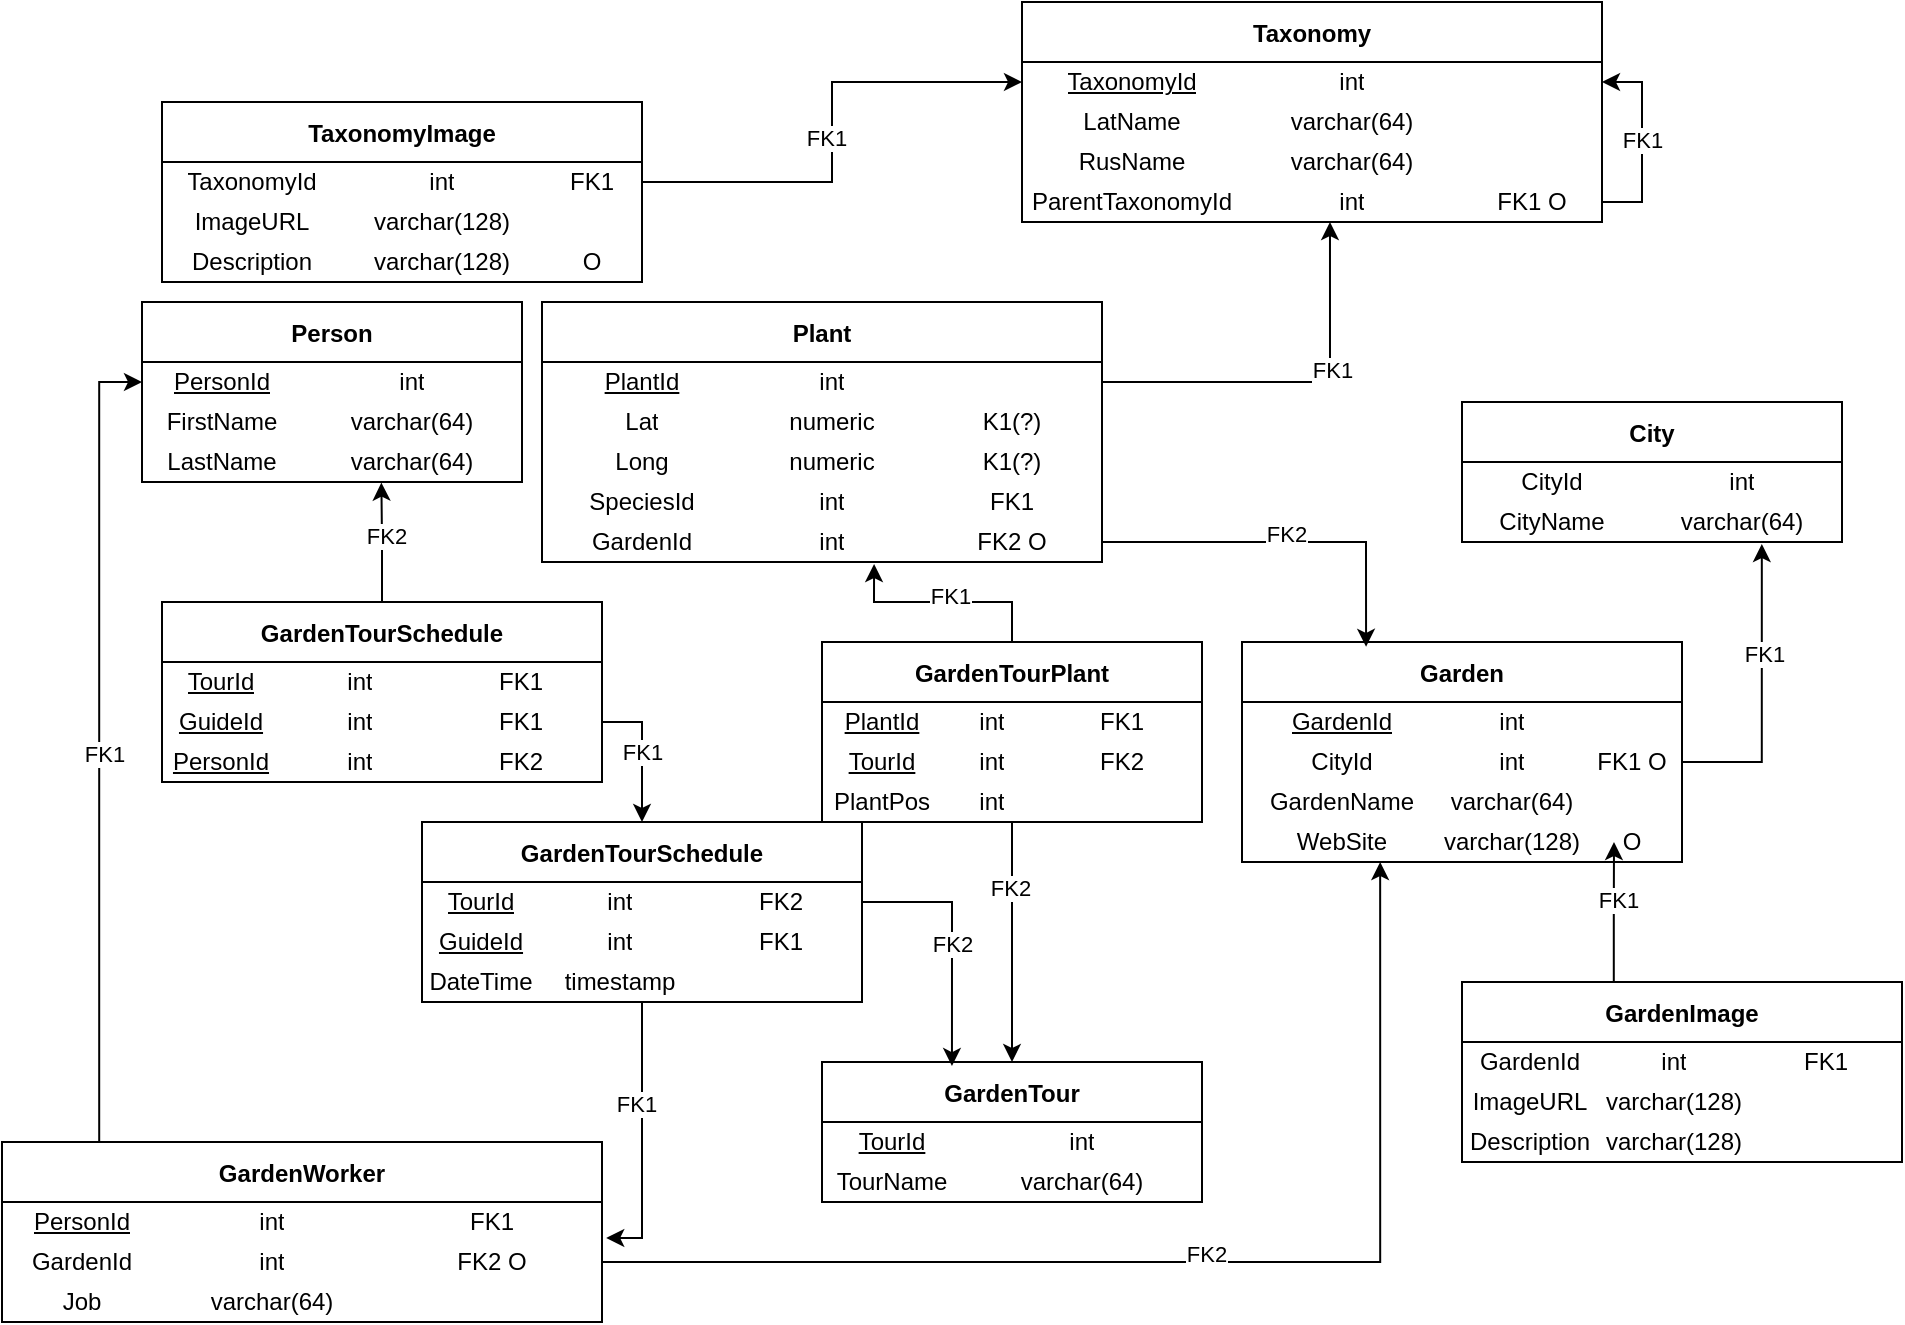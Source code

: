 <mxfile version="22.1.21" type="github">
  <diagram name="Page-1" id="6133507b-19e7-1e82-6fc7-422aa6c4b21f">
    <mxGraphModel dx="2222" dy="1605" grid="1" gridSize="10" guides="1" tooltips="1" connect="1" arrows="1" fold="1" page="1" pageScale="1" pageWidth="1100" pageHeight="850" background="none" math="0" shadow="0">
      <root>
        <mxCell id="0" />
        <mxCell id="1" parent="0" />
        <mxCell id="W1vL870ifGx7TVXtJ1C_-22" value="Taxonomy" style="shape=table;startSize=30;container=1;collapsible=0;childLayout=tableLayout;fontStyle=1;strokeColor=default;strokeWidth=1;perimeterSpacing=0;rowLines=0;columnLines=0;" parent="1" vertex="1">
          <mxGeometry x="-170" y="-410" width="290" height="110" as="geometry" />
        </mxCell>
        <mxCell id="W1vL870ifGx7TVXtJ1C_-23" value="" style="shape=tableRow;horizontal=0;startSize=0;swimlaneHead=0;swimlaneBody=0;strokeColor=inherit;top=0;left=0;bottom=0;right=0;collapsible=0;dropTarget=0;fillColor=none;points=[[0,0.5],[1,0.5]];portConstraint=eastwest;" parent="W1vL870ifGx7TVXtJ1C_-22" vertex="1">
          <mxGeometry y="30" width="290" height="20" as="geometry" />
        </mxCell>
        <mxCell id="W1vL870ifGx7TVXtJ1C_-24" value="&lt;u style=&quot;border-color: var(--border-color);&quot;&gt;TaxonomyId&lt;/u&gt;" style="shape=partialRectangle;html=1;whiteSpace=wrap;connectable=0;strokeColor=inherit;overflow=hidden;fillColor=none;top=0;left=0;bottom=0;right=0;pointerEvents=1;" parent="W1vL870ifGx7TVXtJ1C_-23" vertex="1">
          <mxGeometry width="110" height="20" as="geometry">
            <mxRectangle width="110" height="20" as="alternateBounds" />
          </mxGeometry>
        </mxCell>
        <mxCell id="W1vL870ifGx7TVXtJ1C_-25" value="int" style="shape=partialRectangle;html=1;whiteSpace=wrap;connectable=0;strokeColor=inherit;overflow=hidden;fillColor=none;top=0;left=0;bottom=0;right=0;pointerEvents=1;" parent="W1vL870ifGx7TVXtJ1C_-23" vertex="1">
          <mxGeometry x="110" width="110" height="20" as="geometry">
            <mxRectangle width="110" height="20" as="alternateBounds" />
          </mxGeometry>
        </mxCell>
        <mxCell id="CwG0Lfy6R7X3gBbu4Owk-38" style="shape=partialRectangle;html=1;whiteSpace=wrap;connectable=0;strokeColor=inherit;overflow=hidden;fillColor=none;top=0;left=0;bottom=0;right=0;pointerEvents=1;" parent="W1vL870ifGx7TVXtJ1C_-23" vertex="1">
          <mxGeometry x="220" width="70" height="20" as="geometry">
            <mxRectangle width="70" height="20" as="alternateBounds" />
          </mxGeometry>
        </mxCell>
        <mxCell id="W1vL870ifGx7TVXtJ1C_-29" value="" style="shape=tableRow;horizontal=0;startSize=0;swimlaneHead=0;swimlaneBody=0;strokeColor=inherit;top=0;left=0;bottom=0;right=0;collapsible=0;dropTarget=0;fillColor=none;points=[[0,0.5],[1,0.5]];portConstraint=eastwest;" parent="W1vL870ifGx7TVXtJ1C_-22" vertex="1">
          <mxGeometry y="50" width="290" height="20" as="geometry" />
        </mxCell>
        <mxCell id="W1vL870ifGx7TVXtJ1C_-30" value="LatName" style="shape=partialRectangle;html=1;whiteSpace=wrap;connectable=0;strokeColor=inherit;overflow=hidden;fillColor=none;top=0;left=0;bottom=0;right=0;pointerEvents=1;" parent="W1vL870ifGx7TVXtJ1C_-29" vertex="1">
          <mxGeometry width="110" height="20" as="geometry">
            <mxRectangle width="110" height="20" as="alternateBounds" />
          </mxGeometry>
        </mxCell>
        <mxCell id="W1vL870ifGx7TVXtJ1C_-31" value="varchar(64)" style="shape=partialRectangle;html=1;whiteSpace=wrap;connectable=0;strokeColor=inherit;overflow=hidden;fillColor=none;top=0;left=0;bottom=0;right=0;pointerEvents=1;" parent="W1vL870ifGx7TVXtJ1C_-29" vertex="1">
          <mxGeometry x="110" width="110" height="20" as="geometry">
            <mxRectangle width="110" height="20" as="alternateBounds" />
          </mxGeometry>
        </mxCell>
        <mxCell id="CwG0Lfy6R7X3gBbu4Owk-40" style="shape=partialRectangle;html=1;whiteSpace=wrap;connectable=0;strokeColor=inherit;overflow=hidden;fillColor=none;top=0;left=0;bottom=0;right=0;pointerEvents=1;" parent="W1vL870ifGx7TVXtJ1C_-29" vertex="1">
          <mxGeometry x="220" width="70" height="20" as="geometry">
            <mxRectangle width="70" height="20" as="alternateBounds" />
          </mxGeometry>
        </mxCell>
        <mxCell id="W1vL870ifGx7TVXtJ1C_-32" value="" style="shape=tableRow;horizontal=0;startSize=0;swimlaneHead=0;swimlaneBody=0;strokeColor=inherit;top=0;left=0;bottom=0;right=0;collapsible=0;dropTarget=0;fillColor=none;points=[[0,0.5],[1,0.5]];portConstraint=eastwest;" parent="W1vL870ifGx7TVXtJ1C_-22" vertex="1">
          <mxGeometry y="70" width="290" height="20" as="geometry" />
        </mxCell>
        <mxCell id="W1vL870ifGx7TVXtJ1C_-33" value="RusName" style="shape=partialRectangle;html=1;whiteSpace=wrap;connectable=0;strokeColor=inherit;overflow=hidden;fillColor=none;top=0;left=0;bottom=0;right=0;pointerEvents=1;" parent="W1vL870ifGx7TVXtJ1C_-32" vertex="1">
          <mxGeometry width="110" height="20" as="geometry">
            <mxRectangle width="110" height="20" as="alternateBounds" />
          </mxGeometry>
        </mxCell>
        <mxCell id="W1vL870ifGx7TVXtJ1C_-34" value="varchar(64)" style="shape=partialRectangle;html=1;whiteSpace=wrap;connectable=0;strokeColor=inherit;overflow=hidden;fillColor=none;top=0;left=0;bottom=0;right=0;pointerEvents=1;" parent="W1vL870ifGx7TVXtJ1C_-32" vertex="1">
          <mxGeometry x="110" width="110" height="20" as="geometry">
            <mxRectangle width="110" height="20" as="alternateBounds" />
          </mxGeometry>
        </mxCell>
        <mxCell id="CwG0Lfy6R7X3gBbu4Owk-41" style="shape=partialRectangle;html=1;whiteSpace=wrap;connectable=0;strokeColor=inherit;overflow=hidden;fillColor=none;top=0;left=0;bottom=0;right=0;pointerEvents=1;" parent="W1vL870ifGx7TVXtJ1C_-32" vertex="1">
          <mxGeometry x="220" width="70" height="20" as="geometry">
            <mxRectangle width="70" height="20" as="alternateBounds" />
          </mxGeometry>
        </mxCell>
        <mxCell id="lkG-HGmXy-NR43sRFEU9-63" style="shape=tableRow;horizontal=0;startSize=0;swimlaneHead=0;swimlaneBody=0;strokeColor=inherit;top=0;left=0;bottom=0;right=0;collapsible=0;dropTarget=0;fillColor=none;points=[[0,0.5],[1,0.5]];portConstraint=eastwest;" vertex="1" parent="W1vL870ifGx7TVXtJ1C_-22">
          <mxGeometry y="90" width="290" height="20" as="geometry" />
        </mxCell>
        <mxCell id="lkG-HGmXy-NR43sRFEU9-64" value="ParentTaxonomyId" style="shape=partialRectangle;html=1;whiteSpace=wrap;connectable=0;strokeColor=inherit;overflow=hidden;fillColor=none;top=0;left=0;bottom=0;right=0;pointerEvents=1;" vertex="1" parent="lkG-HGmXy-NR43sRFEU9-63">
          <mxGeometry width="110" height="20" as="geometry">
            <mxRectangle width="110" height="20" as="alternateBounds" />
          </mxGeometry>
        </mxCell>
        <mxCell id="lkG-HGmXy-NR43sRFEU9-65" value="int" style="shape=partialRectangle;html=1;whiteSpace=wrap;connectable=0;strokeColor=inherit;overflow=hidden;fillColor=none;top=0;left=0;bottom=0;right=0;pointerEvents=1;" vertex="1" parent="lkG-HGmXy-NR43sRFEU9-63">
          <mxGeometry x="110" width="110" height="20" as="geometry">
            <mxRectangle width="110" height="20" as="alternateBounds" />
          </mxGeometry>
        </mxCell>
        <mxCell id="lkG-HGmXy-NR43sRFEU9-66" value="FK1 O" style="shape=partialRectangle;html=1;whiteSpace=wrap;connectable=0;strokeColor=inherit;overflow=hidden;fillColor=none;top=0;left=0;bottom=0;right=0;pointerEvents=1;" vertex="1" parent="lkG-HGmXy-NR43sRFEU9-63">
          <mxGeometry x="220" width="70" height="20" as="geometry">
            <mxRectangle width="70" height="20" as="alternateBounds" />
          </mxGeometry>
        </mxCell>
        <mxCell id="W1vL870ifGx7TVXtJ1C_-194" style="edgeStyle=orthogonalEdgeStyle;rounded=0;orthogonalLoop=1;jettySize=auto;html=1;entryX=0.5;entryY=0;entryDx=0;entryDy=0;endArrow=ERzeroToMany;endFill=0;startArrow=ERone;startFill=0;" parent="1" source="W1vL870ifGx7TVXtJ1C_-41" edge="1">
          <mxGeometry relative="1" as="geometry">
            <mxPoint x="95" y="20" as="targetPoint" />
          </mxGeometry>
        </mxCell>
        <mxCell id="W1vL870ifGx7TVXtJ1C_-54" value="GardenWorker" style="shape=table;startSize=30;container=1;collapsible=0;childLayout=tableLayout;fontStyle=1;strokeColor=default;strokeWidth=1;perimeterSpacing=0;rowLines=0;columnLines=0;" parent="1" vertex="1">
          <mxGeometry x="-680" y="160" width="300" height="90" as="geometry" />
        </mxCell>
        <mxCell id="lkG-HGmXy-NR43sRFEU9-13" style="shape=tableRow;horizontal=0;startSize=0;swimlaneHead=0;swimlaneBody=0;strokeColor=inherit;top=0;left=0;bottom=0;right=0;collapsible=0;dropTarget=0;fillColor=none;points=[[0,0.5],[1,0.5]];portConstraint=eastwest;" vertex="1" parent="W1vL870ifGx7TVXtJ1C_-54">
          <mxGeometry y="30" width="300" height="20" as="geometry" />
        </mxCell>
        <mxCell id="lkG-HGmXy-NR43sRFEU9-14" value="&lt;u&gt;PersonId&lt;/u&gt;" style="shape=partialRectangle;html=1;whiteSpace=wrap;connectable=0;strokeColor=inherit;overflow=hidden;fillColor=none;top=0;left=0;bottom=0;right=0;pointerEvents=1;" vertex="1" parent="lkG-HGmXy-NR43sRFEU9-13">
          <mxGeometry width="80" height="20" as="geometry">
            <mxRectangle width="80" height="20" as="alternateBounds" />
          </mxGeometry>
        </mxCell>
        <mxCell id="lkG-HGmXy-NR43sRFEU9-15" value="int" style="shape=partialRectangle;html=1;whiteSpace=wrap;connectable=0;strokeColor=inherit;overflow=hidden;fillColor=none;top=0;left=0;bottom=0;right=0;pointerEvents=1;" vertex="1" parent="lkG-HGmXy-NR43sRFEU9-13">
          <mxGeometry x="80" width="110" height="20" as="geometry">
            <mxRectangle width="110" height="20" as="alternateBounds" />
          </mxGeometry>
        </mxCell>
        <mxCell id="lkG-HGmXy-NR43sRFEU9-16" value="FK1" style="shape=partialRectangle;html=1;whiteSpace=wrap;connectable=0;strokeColor=inherit;overflow=hidden;fillColor=none;top=0;left=0;bottom=0;right=0;pointerEvents=1;" vertex="1" parent="lkG-HGmXy-NR43sRFEU9-13">
          <mxGeometry x="190" width="110" height="20" as="geometry">
            <mxRectangle width="110" height="20" as="alternateBounds" />
          </mxGeometry>
        </mxCell>
        <mxCell id="lkG-HGmXy-NR43sRFEU9-10" style="shape=tableRow;horizontal=0;startSize=0;swimlaneHead=0;swimlaneBody=0;strokeColor=inherit;top=0;left=0;bottom=0;right=0;collapsible=0;dropTarget=0;fillColor=none;points=[[0,0.5],[1,0.5]];portConstraint=eastwest;" vertex="1" parent="W1vL870ifGx7TVXtJ1C_-54">
          <mxGeometry y="50" width="300" height="20" as="geometry" />
        </mxCell>
        <mxCell id="lkG-HGmXy-NR43sRFEU9-11" value="GardenId" style="shape=partialRectangle;html=1;whiteSpace=wrap;connectable=0;strokeColor=inherit;overflow=hidden;fillColor=none;top=0;left=0;bottom=0;right=0;pointerEvents=1;" vertex="1" parent="lkG-HGmXy-NR43sRFEU9-10">
          <mxGeometry width="80" height="20" as="geometry">
            <mxRectangle width="80" height="20" as="alternateBounds" />
          </mxGeometry>
        </mxCell>
        <mxCell id="lkG-HGmXy-NR43sRFEU9-12" value="int" style="shape=partialRectangle;html=1;whiteSpace=wrap;connectable=0;strokeColor=inherit;overflow=hidden;fillColor=none;top=0;left=0;bottom=0;right=0;pointerEvents=1;" vertex="1" parent="lkG-HGmXy-NR43sRFEU9-10">
          <mxGeometry x="80" width="110" height="20" as="geometry">
            <mxRectangle width="110" height="20" as="alternateBounds" />
          </mxGeometry>
        </mxCell>
        <mxCell id="lkG-HGmXy-NR43sRFEU9-17" value="FK2 O" style="shape=partialRectangle;html=1;whiteSpace=wrap;connectable=0;strokeColor=inherit;overflow=hidden;fillColor=none;top=0;left=0;bottom=0;right=0;pointerEvents=1;" vertex="1" parent="lkG-HGmXy-NR43sRFEU9-10">
          <mxGeometry x="190" width="110" height="20" as="geometry">
            <mxRectangle width="110" height="20" as="alternateBounds" />
          </mxGeometry>
        </mxCell>
        <mxCell id="W1vL870ifGx7TVXtJ1C_-64" value="" style="shape=tableRow;horizontal=0;startSize=0;swimlaneHead=0;swimlaneBody=0;strokeColor=inherit;top=0;left=0;bottom=0;right=0;collapsible=0;dropTarget=0;fillColor=none;points=[[0,0.5],[1,0.5]];portConstraint=eastwest;" parent="W1vL870ifGx7TVXtJ1C_-54" vertex="1">
          <mxGeometry y="70" width="300" height="20" as="geometry" />
        </mxCell>
        <mxCell id="W1vL870ifGx7TVXtJ1C_-65" value="Job" style="shape=partialRectangle;html=1;whiteSpace=wrap;connectable=0;strokeColor=inherit;overflow=hidden;fillColor=none;top=0;left=0;bottom=0;right=0;pointerEvents=1;" parent="W1vL870ifGx7TVXtJ1C_-64" vertex="1">
          <mxGeometry width="80" height="20" as="geometry">
            <mxRectangle width="80" height="20" as="alternateBounds" />
          </mxGeometry>
        </mxCell>
        <mxCell id="W1vL870ifGx7TVXtJ1C_-66" value="varchar(64)" style="shape=partialRectangle;html=1;whiteSpace=wrap;connectable=0;strokeColor=inherit;overflow=hidden;fillColor=none;top=0;left=0;bottom=0;right=0;pointerEvents=1;" parent="W1vL870ifGx7TVXtJ1C_-64" vertex="1">
          <mxGeometry x="80" width="110" height="20" as="geometry">
            <mxRectangle width="110" height="20" as="alternateBounds" />
          </mxGeometry>
        </mxCell>
        <mxCell id="lkG-HGmXy-NR43sRFEU9-18" style="shape=partialRectangle;html=1;whiteSpace=wrap;connectable=0;strokeColor=inherit;overflow=hidden;fillColor=none;top=0;left=0;bottom=0;right=0;pointerEvents=1;" vertex="1" parent="W1vL870ifGx7TVXtJ1C_-64">
          <mxGeometry x="190" width="110" height="20" as="geometry">
            <mxRectangle width="110" height="20" as="alternateBounds" />
          </mxGeometry>
        </mxCell>
        <mxCell id="lkG-HGmXy-NR43sRFEU9-74" style="edgeStyle=orthogonalEdgeStyle;rounded=0;orthogonalLoop=1;jettySize=auto;html=1;exitX=1;exitY=0.5;exitDx=0;exitDy=0;entryX=1;entryY=0.5;entryDx=0;entryDy=0;" edge="1" parent="1" source="lkG-HGmXy-NR43sRFEU9-63" target="W1vL870ifGx7TVXtJ1C_-23">
          <mxGeometry relative="1" as="geometry" />
        </mxCell>
        <mxCell id="lkG-HGmXy-NR43sRFEU9-75" value="FK1" style="edgeLabel;html=1;align=center;verticalAlign=middle;resizable=0;points=[];" vertex="1" connectable="0" parent="lkG-HGmXy-NR43sRFEU9-74">
          <mxGeometry x="0.033" relative="1" as="geometry">
            <mxPoint as="offset" />
          </mxGeometry>
        </mxCell>
        <mxCell id="W1vL870ifGx7TVXtJ1C_-67" value="GardenTour" style="shape=table;startSize=30;container=1;collapsible=0;childLayout=tableLayout;fontStyle=1;strokeColor=default;strokeWidth=1;perimeterSpacing=0;rowLines=0;columnLines=0;" parent="1" vertex="1">
          <mxGeometry x="-270" y="120" width="190" height="70" as="geometry" />
        </mxCell>
        <mxCell id="W1vL870ifGx7TVXtJ1C_-68" value="" style="shape=tableRow;horizontal=0;startSize=0;swimlaneHead=0;swimlaneBody=0;strokeColor=inherit;top=0;left=0;bottom=0;right=0;collapsible=0;dropTarget=0;fillColor=none;points=[[0,0.5],[1,0.5]];portConstraint=eastwest;" parent="W1vL870ifGx7TVXtJ1C_-67" vertex="1">
          <mxGeometry y="30" width="190" height="20" as="geometry" />
        </mxCell>
        <mxCell id="W1vL870ifGx7TVXtJ1C_-69" value="&lt;u&gt;TourId&lt;/u&gt;" style="shape=partialRectangle;html=1;whiteSpace=wrap;connectable=0;strokeColor=inherit;overflow=hidden;fillColor=none;top=0;left=0;bottom=0;right=0;pointerEvents=1;" parent="W1vL870ifGx7TVXtJ1C_-68" vertex="1">
          <mxGeometry width="70" height="20" as="geometry">
            <mxRectangle width="70" height="20" as="alternateBounds" />
          </mxGeometry>
        </mxCell>
        <mxCell id="W1vL870ifGx7TVXtJ1C_-70" value="int" style="shape=partialRectangle;html=1;whiteSpace=wrap;connectable=0;strokeColor=inherit;overflow=hidden;fillColor=none;top=0;left=0;bottom=0;right=0;pointerEvents=1;" parent="W1vL870ifGx7TVXtJ1C_-68" vertex="1">
          <mxGeometry x="70" width="120" height="20" as="geometry">
            <mxRectangle width="120" height="20" as="alternateBounds" />
          </mxGeometry>
        </mxCell>
        <mxCell id="W1vL870ifGx7TVXtJ1C_-71" value="" style="shape=tableRow;horizontal=0;startSize=0;swimlaneHead=0;swimlaneBody=0;strokeColor=inherit;top=0;left=0;bottom=0;right=0;collapsible=0;dropTarget=0;fillColor=none;points=[[0,0.5],[1,0.5]];portConstraint=eastwest;" parent="W1vL870ifGx7TVXtJ1C_-67" vertex="1">
          <mxGeometry y="50" width="190" height="20" as="geometry" />
        </mxCell>
        <mxCell id="W1vL870ifGx7TVXtJ1C_-72" value="TourName" style="shape=partialRectangle;html=1;whiteSpace=wrap;connectable=0;strokeColor=inherit;overflow=hidden;fillColor=none;top=0;left=0;bottom=0;right=0;pointerEvents=1;" parent="W1vL870ifGx7TVXtJ1C_-71" vertex="1">
          <mxGeometry width="70" height="20" as="geometry">
            <mxRectangle width="70" height="20" as="alternateBounds" />
          </mxGeometry>
        </mxCell>
        <mxCell id="W1vL870ifGx7TVXtJ1C_-73" value="varchar(64)" style="shape=partialRectangle;html=1;whiteSpace=wrap;connectable=0;strokeColor=inherit;overflow=hidden;fillColor=none;top=0;left=0;bottom=0;right=0;pointerEvents=1;" parent="W1vL870ifGx7TVXtJ1C_-71" vertex="1">
          <mxGeometry x="70" width="120" height="20" as="geometry">
            <mxRectangle width="120" height="20" as="alternateBounds" />
          </mxGeometry>
        </mxCell>
        <mxCell id="W1vL870ifGx7TVXtJ1C_-86" value="Plant" style="shape=table;startSize=30;container=1;collapsible=0;childLayout=tableLayout;fontStyle=1;strokeColor=default;strokeWidth=1;perimeterSpacing=0;rowLines=0;columnLines=0;" parent="1" vertex="1">
          <mxGeometry x="-410" y="-260" width="280" height="130" as="geometry" />
        </mxCell>
        <mxCell id="W1vL870ifGx7TVXtJ1C_-87" value="" style="shape=tableRow;horizontal=0;startSize=0;swimlaneHead=0;swimlaneBody=0;strokeColor=inherit;top=0;left=0;bottom=0;right=0;collapsible=0;dropTarget=0;fillColor=none;points=[[0,0.5],[1,0.5]];portConstraint=eastwest;" parent="W1vL870ifGx7TVXtJ1C_-86" vertex="1">
          <mxGeometry y="30" width="280" height="20" as="geometry" />
        </mxCell>
        <mxCell id="W1vL870ifGx7TVXtJ1C_-88" value="&lt;u&gt;PlantId&lt;/u&gt;" style="shape=partialRectangle;html=1;whiteSpace=wrap;connectable=0;strokeColor=inherit;overflow=hidden;fillColor=none;top=0;left=0;bottom=0;right=0;pointerEvents=1;" parent="W1vL870ifGx7TVXtJ1C_-87" vertex="1">
          <mxGeometry width="100" height="20" as="geometry">
            <mxRectangle width="100" height="20" as="alternateBounds" />
          </mxGeometry>
        </mxCell>
        <mxCell id="W1vL870ifGx7TVXtJ1C_-89" value="int" style="shape=partialRectangle;html=1;whiteSpace=wrap;connectable=0;strokeColor=inherit;overflow=hidden;fillColor=none;top=0;left=0;bottom=0;right=0;pointerEvents=1;" parent="W1vL870ifGx7TVXtJ1C_-87" vertex="1">
          <mxGeometry x="100" width="90" height="20" as="geometry">
            <mxRectangle width="90" height="20" as="alternateBounds" />
          </mxGeometry>
        </mxCell>
        <mxCell id="CwG0Lfy6R7X3gBbu4Owk-44" style="shape=partialRectangle;html=1;whiteSpace=wrap;connectable=0;strokeColor=inherit;overflow=hidden;fillColor=none;top=0;left=0;bottom=0;right=0;pointerEvents=1;" parent="W1vL870ifGx7TVXtJ1C_-87" vertex="1">
          <mxGeometry x="190" width="90" height="20" as="geometry">
            <mxRectangle width="90" height="20" as="alternateBounds" />
          </mxGeometry>
        </mxCell>
        <mxCell id="W1vL870ifGx7TVXtJ1C_-90" value="" style="shape=tableRow;horizontal=0;startSize=0;swimlaneHead=0;swimlaneBody=0;strokeColor=inherit;top=0;left=0;bottom=0;right=0;collapsible=0;dropTarget=0;fillColor=none;points=[[0,0.5],[1,0.5]];portConstraint=eastwest;" parent="W1vL870ifGx7TVXtJ1C_-86" vertex="1">
          <mxGeometry y="50" width="280" height="20" as="geometry" />
        </mxCell>
        <mxCell id="W1vL870ifGx7TVXtJ1C_-91" value="Lat" style="shape=partialRectangle;html=1;whiteSpace=wrap;connectable=0;strokeColor=inherit;overflow=hidden;fillColor=none;top=0;left=0;bottom=0;right=0;pointerEvents=1;" parent="W1vL870ifGx7TVXtJ1C_-90" vertex="1">
          <mxGeometry width="100" height="20" as="geometry">
            <mxRectangle width="100" height="20" as="alternateBounds" />
          </mxGeometry>
        </mxCell>
        <mxCell id="W1vL870ifGx7TVXtJ1C_-92" value="numeric" style="shape=partialRectangle;html=1;whiteSpace=wrap;connectable=0;strokeColor=inherit;overflow=hidden;fillColor=none;top=0;left=0;bottom=0;right=0;pointerEvents=1;" parent="W1vL870ifGx7TVXtJ1C_-90" vertex="1">
          <mxGeometry x="100" width="90" height="20" as="geometry">
            <mxRectangle width="90" height="20" as="alternateBounds" />
          </mxGeometry>
        </mxCell>
        <mxCell id="CwG0Lfy6R7X3gBbu4Owk-45" value="K1(?)" style="shape=partialRectangle;html=1;whiteSpace=wrap;connectable=0;strokeColor=inherit;overflow=hidden;fillColor=none;top=0;left=0;bottom=0;right=0;pointerEvents=1;" parent="W1vL870ifGx7TVXtJ1C_-90" vertex="1">
          <mxGeometry x="190" width="90" height="20" as="geometry">
            <mxRectangle width="90" height="20" as="alternateBounds" />
          </mxGeometry>
        </mxCell>
        <mxCell id="W1vL870ifGx7TVXtJ1C_-93" value="" style="shape=tableRow;horizontal=0;startSize=0;swimlaneHead=0;swimlaneBody=0;strokeColor=inherit;top=0;left=0;bottom=0;right=0;collapsible=0;dropTarget=0;fillColor=none;points=[[0,0.5],[1,0.5]];portConstraint=eastwest;" parent="W1vL870ifGx7TVXtJ1C_-86" vertex="1">
          <mxGeometry y="70" width="280" height="20" as="geometry" />
        </mxCell>
        <mxCell id="W1vL870ifGx7TVXtJ1C_-94" value="Long" style="shape=partialRectangle;html=1;whiteSpace=wrap;connectable=0;strokeColor=inherit;overflow=hidden;fillColor=none;top=0;left=0;bottom=0;right=0;pointerEvents=1;" parent="W1vL870ifGx7TVXtJ1C_-93" vertex="1">
          <mxGeometry width="100" height="20" as="geometry">
            <mxRectangle width="100" height="20" as="alternateBounds" />
          </mxGeometry>
        </mxCell>
        <mxCell id="W1vL870ifGx7TVXtJ1C_-95" value="numeric" style="shape=partialRectangle;html=1;whiteSpace=wrap;connectable=0;strokeColor=inherit;overflow=hidden;fillColor=none;top=0;left=0;bottom=0;right=0;pointerEvents=1;" parent="W1vL870ifGx7TVXtJ1C_-93" vertex="1">
          <mxGeometry x="100" width="90" height="20" as="geometry">
            <mxRectangle width="90" height="20" as="alternateBounds" />
          </mxGeometry>
        </mxCell>
        <mxCell id="CwG0Lfy6R7X3gBbu4Owk-46" value="K1(?)" style="shape=partialRectangle;html=1;whiteSpace=wrap;connectable=0;strokeColor=inherit;overflow=hidden;fillColor=none;top=0;left=0;bottom=0;right=0;pointerEvents=1;" parent="W1vL870ifGx7TVXtJ1C_-93" vertex="1">
          <mxGeometry x="190" width="90" height="20" as="geometry">
            <mxRectangle width="90" height="20" as="alternateBounds" />
          </mxGeometry>
        </mxCell>
        <mxCell id="lkG-HGmXy-NR43sRFEU9-76" style="shape=tableRow;horizontal=0;startSize=0;swimlaneHead=0;swimlaneBody=0;strokeColor=inherit;top=0;left=0;bottom=0;right=0;collapsible=0;dropTarget=0;fillColor=none;points=[[0,0.5],[1,0.5]];portConstraint=eastwest;" vertex="1" parent="W1vL870ifGx7TVXtJ1C_-86">
          <mxGeometry y="90" width="280" height="20" as="geometry" />
        </mxCell>
        <mxCell id="lkG-HGmXy-NR43sRFEU9-77" value="SpeciesId" style="shape=partialRectangle;html=1;whiteSpace=wrap;connectable=0;strokeColor=inherit;overflow=hidden;fillColor=none;top=0;left=0;bottom=0;right=0;pointerEvents=1;" vertex="1" parent="lkG-HGmXy-NR43sRFEU9-76">
          <mxGeometry width="100" height="20" as="geometry">
            <mxRectangle width="100" height="20" as="alternateBounds" />
          </mxGeometry>
        </mxCell>
        <mxCell id="lkG-HGmXy-NR43sRFEU9-78" value="int" style="shape=partialRectangle;html=1;whiteSpace=wrap;connectable=0;strokeColor=inherit;overflow=hidden;fillColor=none;top=0;left=0;bottom=0;right=0;pointerEvents=1;" vertex="1" parent="lkG-HGmXy-NR43sRFEU9-76">
          <mxGeometry x="100" width="90" height="20" as="geometry">
            <mxRectangle width="90" height="20" as="alternateBounds" />
          </mxGeometry>
        </mxCell>
        <mxCell id="lkG-HGmXy-NR43sRFEU9-79" value="FK1" style="shape=partialRectangle;html=1;whiteSpace=wrap;connectable=0;strokeColor=inherit;overflow=hidden;fillColor=none;top=0;left=0;bottom=0;right=0;pointerEvents=1;" vertex="1" parent="lkG-HGmXy-NR43sRFEU9-76">
          <mxGeometry x="190" width="90" height="20" as="geometry">
            <mxRectangle width="90" height="20" as="alternateBounds" />
          </mxGeometry>
        </mxCell>
        <mxCell id="lkG-HGmXy-NR43sRFEU9-82" style="shape=tableRow;horizontal=0;startSize=0;swimlaneHead=0;swimlaneBody=0;strokeColor=inherit;top=0;left=0;bottom=0;right=0;collapsible=0;dropTarget=0;fillColor=none;points=[[0,0.5],[1,0.5]];portConstraint=eastwest;" vertex="1" parent="W1vL870ifGx7TVXtJ1C_-86">
          <mxGeometry y="110" width="280" height="20" as="geometry" />
        </mxCell>
        <mxCell id="lkG-HGmXy-NR43sRFEU9-83" value="GardenId" style="shape=partialRectangle;html=1;whiteSpace=wrap;connectable=0;strokeColor=inherit;overflow=hidden;fillColor=none;top=0;left=0;bottom=0;right=0;pointerEvents=1;" vertex="1" parent="lkG-HGmXy-NR43sRFEU9-82">
          <mxGeometry width="100" height="20" as="geometry">
            <mxRectangle width="100" height="20" as="alternateBounds" />
          </mxGeometry>
        </mxCell>
        <mxCell id="lkG-HGmXy-NR43sRFEU9-84" value="int" style="shape=partialRectangle;html=1;whiteSpace=wrap;connectable=0;strokeColor=inherit;overflow=hidden;fillColor=none;top=0;left=0;bottom=0;right=0;pointerEvents=1;" vertex="1" parent="lkG-HGmXy-NR43sRFEU9-82">
          <mxGeometry x="100" width="90" height="20" as="geometry">
            <mxRectangle width="90" height="20" as="alternateBounds" />
          </mxGeometry>
        </mxCell>
        <mxCell id="lkG-HGmXy-NR43sRFEU9-85" value="FK2 O" style="shape=partialRectangle;html=1;whiteSpace=wrap;connectable=0;strokeColor=inherit;overflow=hidden;fillColor=none;top=0;left=0;bottom=0;right=0;pointerEvents=1;" vertex="1" parent="lkG-HGmXy-NR43sRFEU9-82">
          <mxGeometry x="190" width="90" height="20" as="geometry">
            <mxRectangle width="90" height="20" as="alternateBounds" />
          </mxGeometry>
        </mxCell>
        <mxCell id="W1vL870ifGx7TVXtJ1C_-102" value="Person" style="shape=table;startSize=30;container=1;collapsible=0;childLayout=tableLayout;fontStyle=1;strokeColor=default;strokeWidth=1;perimeterSpacing=0;rowLines=0;columnLines=0;" parent="1" vertex="1">
          <mxGeometry x="-610" y="-260" width="190" height="90" as="geometry" />
        </mxCell>
        <mxCell id="W1vL870ifGx7TVXtJ1C_-103" value="" style="shape=tableRow;horizontal=0;startSize=0;swimlaneHead=0;swimlaneBody=0;strokeColor=inherit;top=0;left=0;bottom=0;right=0;collapsible=0;dropTarget=0;fillColor=none;points=[[0,0.5],[1,0.5]];portConstraint=eastwest;" parent="W1vL870ifGx7TVXtJ1C_-102" vertex="1">
          <mxGeometry y="30" width="190" height="20" as="geometry" />
        </mxCell>
        <mxCell id="W1vL870ifGx7TVXtJ1C_-104" value="&lt;u&gt;PersonId&lt;/u&gt;" style="shape=partialRectangle;html=1;whiteSpace=wrap;connectable=0;strokeColor=inherit;overflow=hidden;fillColor=none;top=0;left=0;bottom=0;right=0;pointerEvents=1;" parent="W1vL870ifGx7TVXtJ1C_-103" vertex="1">
          <mxGeometry width="80" height="20" as="geometry">
            <mxRectangle width="80" height="20" as="alternateBounds" />
          </mxGeometry>
        </mxCell>
        <mxCell id="W1vL870ifGx7TVXtJ1C_-105" value="int" style="shape=partialRectangle;html=1;whiteSpace=wrap;connectable=0;strokeColor=inherit;overflow=hidden;fillColor=none;top=0;left=0;bottom=0;right=0;pointerEvents=1;" parent="W1vL870ifGx7TVXtJ1C_-103" vertex="1">
          <mxGeometry x="80" width="110" height="20" as="geometry">
            <mxRectangle width="110" height="20" as="alternateBounds" />
          </mxGeometry>
        </mxCell>
        <mxCell id="W1vL870ifGx7TVXtJ1C_-106" value="" style="shape=tableRow;horizontal=0;startSize=0;swimlaneHead=0;swimlaneBody=0;strokeColor=inherit;top=0;left=0;bottom=0;right=0;collapsible=0;dropTarget=0;fillColor=none;points=[[0,0.5],[1,0.5]];portConstraint=eastwest;" parent="W1vL870ifGx7TVXtJ1C_-102" vertex="1">
          <mxGeometry y="50" width="190" height="20" as="geometry" />
        </mxCell>
        <mxCell id="W1vL870ifGx7TVXtJ1C_-107" value="FirstName" style="shape=partialRectangle;html=1;whiteSpace=wrap;connectable=0;strokeColor=inherit;overflow=hidden;fillColor=none;top=0;left=0;bottom=0;right=0;pointerEvents=1;" parent="W1vL870ifGx7TVXtJ1C_-106" vertex="1">
          <mxGeometry width="80" height="20" as="geometry">
            <mxRectangle width="80" height="20" as="alternateBounds" />
          </mxGeometry>
        </mxCell>
        <mxCell id="W1vL870ifGx7TVXtJ1C_-108" value="varchar(64)" style="shape=partialRectangle;html=1;whiteSpace=wrap;connectable=0;strokeColor=inherit;overflow=hidden;fillColor=none;top=0;left=0;bottom=0;right=0;pointerEvents=1;" parent="W1vL870ifGx7TVXtJ1C_-106" vertex="1">
          <mxGeometry x="80" width="110" height="20" as="geometry">
            <mxRectangle width="110" height="20" as="alternateBounds" />
          </mxGeometry>
        </mxCell>
        <mxCell id="W1vL870ifGx7TVXtJ1C_-109" value="" style="shape=tableRow;horizontal=0;startSize=0;swimlaneHead=0;swimlaneBody=0;strokeColor=inherit;top=0;left=0;bottom=0;right=0;collapsible=0;dropTarget=0;fillColor=none;points=[[0,0.5],[1,0.5]];portConstraint=eastwest;" parent="W1vL870ifGx7TVXtJ1C_-102" vertex="1">
          <mxGeometry y="70" width="190" height="20" as="geometry" />
        </mxCell>
        <mxCell id="W1vL870ifGx7TVXtJ1C_-110" value="LastName" style="shape=partialRectangle;html=1;whiteSpace=wrap;connectable=0;strokeColor=inherit;overflow=hidden;fillColor=none;top=0;left=0;bottom=0;right=0;pointerEvents=1;" parent="W1vL870ifGx7TVXtJ1C_-109" vertex="1">
          <mxGeometry width="80" height="20" as="geometry">
            <mxRectangle width="80" height="20" as="alternateBounds" />
          </mxGeometry>
        </mxCell>
        <mxCell id="W1vL870ifGx7TVXtJ1C_-111" value="varchar(64)" style="shape=partialRectangle;html=1;whiteSpace=wrap;connectable=0;strokeColor=inherit;overflow=hidden;fillColor=none;top=0;left=0;bottom=0;right=0;pointerEvents=1;" parent="W1vL870ifGx7TVXtJ1C_-109" vertex="1">
          <mxGeometry x="80" width="110" height="20" as="geometry">
            <mxRectangle width="110" height="20" as="alternateBounds" />
          </mxGeometry>
        </mxCell>
        <mxCell id="W1vL870ifGx7TVXtJ1C_-128" value="TaxonomyImage" style="shape=table;startSize=30;container=1;collapsible=0;childLayout=tableLayout;fontStyle=1;strokeColor=default;strokeWidth=1;perimeterSpacing=0;rowLines=0;columnLines=0;rounded=0;" parent="1" vertex="1">
          <mxGeometry x="-600" y="-360" width="240" height="90" as="geometry" />
        </mxCell>
        <mxCell id="lkG-HGmXy-NR43sRFEU9-56" style="shape=tableRow;horizontal=0;startSize=0;swimlaneHead=0;swimlaneBody=0;strokeColor=inherit;top=0;left=0;bottom=0;right=0;collapsible=0;dropTarget=0;fillColor=none;points=[[0,0.5],[1,0.5]];portConstraint=eastwest;" vertex="1" parent="W1vL870ifGx7TVXtJ1C_-128">
          <mxGeometry y="30" width="240" height="20" as="geometry" />
        </mxCell>
        <mxCell id="lkG-HGmXy-NR43sRFEU9-57" value="TaxonomyId" style="shape=partialRectangle;html=1;whiteSpace=wrap;connectable=0;strokeColor=inherit;overflow=hidden;fillColor=none;top=0;left=0;bottom=0;right=0;pointerEvents=1;" vertex="1" parent="lkG-HGmXy-NR43sRFEU9-56">
          <mxGeometry width="90" height="20" as="geometry">
            <mxRectangle width="90" height="20" as="alternateBounds" />
          </mxGeometry>
        </mxCell>
        <mxCell id="lkG-HGmXy-NR43sRFEU9-58" value="int" style="shape=partialRectangle;html=1;whiteSpace=wrap;connectable=0;strokeColor=inherit;overflow=hidden;fillColor=none;top=0;left=0;bottom=0;right=0;pointerEvents=1;" vertex="1" parent="lkG-HGmXy-NR43sRFEU9-56">
          <mxGeometry x="90" width="100" height="20" as="geometry">
            <mxRectangle width="100" height="20" as="alternateBounds" />
          </mxGeometry>
        </mxCell>
        <mxCell id="lkG-HGmXy-NR43sRFEU9-59" value="FK1" style="shape=partialRectangle;html=1;whiteSpace=wrap;connectable=0;strokeColor=inherit;overflow=hidden;fillColor=none;top=0;left=0;bottom=0;right=0;pointerEvents=1;" vertex="1" parent="lkG-HGmXy-NR43sRFEU9-56">
          <mxGeometry x="190" width="50" height="20" as="geometry">
            <mxRectangle width="50" height="20" as="alternateBounds" />
          </mxGeometry>
        </mxCell>
        <mxCell id="W1vL870ifGx7TVXtJ1C_-132" value="" style="shape=tableRow;horizontal=0;startSize=0;swimlaneHead=0;swimlaneBody=0;strokeColor=inherit;top=0;left=0;bottom=0;right=0;collapsible=0;dropTarget=0;fillColor=none;points=[[0,0.5],[1,0.5]];portConstraint=eastwest;" parent="W1vL870ifGx7TVXtJ1C_-128" vertex="1">
          <mxGeometry y="50" width="240" height="20" as="geometry" />
        </mxCell>
        <mxCell id="W1vL870ifGx7TVXtJ1C_-133" value="ImageURL" style="shape=partialRectangle;html=1;whiteSpace=wrap;connectable=0;strokeColor=inherit;overflow=hidden;fillColor=none;top=0;left=0;bottom=0;right=0;pointerEvents=1;" parent="W1vL870ifGx7TVXtJ1C_-132" vertex="1">
          <mxGeometry width="90" height="20" as="geometry">
            <mxRectangle width="90" height="20" as="alternateBounds" />
          </mxGeometry>
        </mxCell>
        <mxCell id="W1vL870ifGx7TVXtJ1C_-134" value="varchar(128)" style="shape=partialRectangle;html=1;whiteSpace=wrap;connectable=0;strokeColor=inherit;overflow=hidden;fillColor=none;top=0;left=0;bottom=0;right=0;pointerEvents=1;" parent="W1vL870ifGx7TVXtJ1C_-132" vertex="1">
          <mxGeometry x="90" width="100" height="20" as="geometry">
            <mxRectangle width="100" height="20" as="alternateBounds" />
          </mxGeometry>
        </mxCell>
        <mxCell id="CwG0Lfy6R7X3gBbu4Owk-36" style="shape=partialRectangle;html=1;whiteSpace=wrap;connectable=0;strokeColor=inherit;overflow=hidden;fillColor=none;top=0;left=0;bottom=0;right=0;pointerEvents=1;" parent="W1vL870ifGx7TVXtJ1C_-132" vertex="1">
          <mxGeometry x="190" width="50" height="20" as="geometry">
            <mxRectangle width="50" height="20" as="alternateBounds" />
          </mxGeometry>
        </mxCell>
        <mxCell id="W1vL870ifGx7TVXtJ1C_-135" value="" style="shape=tableRow;horizontal=0;startSize=0;swimlaneHead=0;swimlaneBody=0;strokeColor=inherit;top=0;left=0;bottom=0;right=0;collapsible=0;dropTarget=0;fillColor=none;points=[[0,0.5],[1,0.5]];portConstraint=eastwest;" parent="W1vL870ifGx7TVXtJ1C_-128" vertex="1">
          <mxGeometry y="70" width="240" height="20" as="geometry" />
        </mxCell>
        <mxCell id="W1vL870ifGx7TVXtJ1C_-136" value="Description" style="shape=partialRectangle;html=1;whiteSpace=wrap;connectable=0;strokeColor=inherit;overflow=hidden;fillColor=none;top=0;left=0;bottom=0;right=0;pointerEvents=1;" parent="W1vL870ifGx7TVXtJ1C_-135" vertex="1">
          <mxGeometry width="90" height="20" as="geometry">
            <mxRectangle width="90" height="20" as="alternateBounds" />
          </mxGeometry>
        </mxCell>
        <mxCell id="W1vL870ifGx7TVXtJ1C_-137" value="varchar(128)" style="shape=partialRectangle;html=1;whiteSpace=wrap;connectable=0;strokeColor=inherit;overflow=hidden;fillColor=none;top=0;left=0;bottom=0;right=0;pointerEvents=1;" parent="W1vL870ifGx7TVXtJ1C_-135" vertex="1">
          <mxGeometry x="90" width="100" height="20" as="geometry">
            <mxRectangle width="100" height="20" as="alternateBounds" />
          </mxGeometry>
        </mxCell>
        <mxCell id="CwG0Lfy6R7X3gBbu4Owk-37" value="O" style="shape=partialRectangle;html=1;whiteSpace=wrap;connectable=0;strokeColor=inherit;overflow=hidden;fillColor=none;top=0;left=0;bottom=0;right=0;pointerEvents=1;" parent="W1vL870ifGx7TVXtJ1C_-135" vertex="1">
          <mxGeometry x="190" width="50" height="20" as="geometry">
            <mxRectangle width="50" height="20" as="alternateBounds" />
          </mxGeometry>
        </mxCell>
        <mxCell id="CwG0Lfy6R7X3gBbu4Owk-61" value="GardenTourSchedule" style="shape=table;startSize=30;container=1;collapsible=0;childLayout=tableLayout;fontStyle=1;strokeColor=default;strokeWidth=1;perimeterSpacing=0;rowLines=0;columnLines=0;rounded=0;" parent="1" vertex="1">
          <mxGeometry x="-470" width="220" height="90" as="geometry" />
        </mxCell>
        <mxCell id="lkG-HGmXy-NR43sRFEU9-117" style="shape=tableRow;horizontal=0;startSize=0;swimlaneHead=0;swimlaneBody=0;strokeColor=inherit;top=0;left=0;bottom=0;right=0;collapsible=0;dropTarget=0;fillColor=none;points=[[0,0.5],[1,0.5]];portConstraint=eastwest;" vertex="1" parent="CwG0Lfy6R7X3gBbu4Owk-61">
          <mxGeometry y="30" width="220" height="20" as="geometry" />
        </mxCell>
        <mxCell id="lkG-HGmXy-NR43sRFEU9-118" value="&lt;u&gt;TourId&lt;/u&gt;" style="shape=partialRectangle;html=1;whiteSpace=wrap;connectable=0;strokeColor=inherit;overflow=hidden;fillColor=none;top=0;left=0;bottom=0;right=0;pointerEvents=1;" vertex="1" parent="lkG-HGmXy-NR43sRFEU9-117">
          <mxGeometry width="59" height="20" as="geometry">
            <mxRectangle width="59" height="20" as="alternateBounds" />
          </mxGeometry>
        </mxCell>
        <mxCell id="lkG-HGmXy-NR43sRFEU9-119" value="int" style="shape=partialRectangle;html=1;whiteSpace=wrap;connectable=0;strokeColor=inherit;overflow=hidden;fillColor=none;top=0;left=0;bottom=0;right=0;pointerEvents=1;" vertex="1" parent="lkG-HGmXy-NR43sRFEU9-117">
          <mxGeometry x="59" width="80" height="20" as="geometry">
            <mxRectangle width="80" height="20" as="alternateBounds" />
          </mxGeometry>
        </mxCell>
        <mxCell id="lkG-HGmXy-NR43sRFEU9-120" value="FK2" style="shape=partialRectangle;html=1;whiteSpace=wrap;connectable=0;strokeColor=inherit;overflow=hidden;fillColor=none;top=0;left=0;bottom=0;right=0;pointerEvents=1;" vertex="1" parent="lkG-HGmXy-NR43sRFEU9-117">
          <mxGeometry x="139" width="81" height="20" as="geometry">
            <mxRectangle width="81" height="20" as="alternateBounds" />
          </mxGeometry>
        </mxCell>
        <mxCell id="lkG-HGmXy-NR43sRFEU9-114" style="shape=tableRow;horizontal=0;startSize=0;swimlaneHead=0;swimlaneBody=0;strokeColor=inherit;top=0;left=0;bottom=0;right=0;collapsible=0;dropTarget=0;fillColor=none;points=[[0,0.5],[1,0.5]];portConstraint=eastwest;" vertex="1" parent="CwG0Lfy6R7X3gBbu4Owk-61">
          <mxGeometry y="50" width="220" height="20" as="geometry" />
        </mxCell>
        <mxCell id="lkG-HGmXy-NR43sRFEU9-115" value="&lt;u&gt;GuideId&lt;/u&gt;" style="shape=partialRectangle;html=1;whiteSpace=wrap;connectable=0;strokeColor=inherit;overflow=hidden;fillColor=none;top=0;left=0;bottom=0;right=0;pointerEvents=1;" vertex="1" parent="lkG-HGmXy-NR43sRFEU9-114">
          <mxGeometry width="59" height="20" as="geometry">
            <mxRectangle width="59" height="20" as="alternateBounds" />
          </mxGeometry>
        </mxCell>
        <mxCell id="lkG-HGmXy-NR43sRFEU9-116" value="int" style="shape=partialRectangle;html=1;whiteSpace=wrap;connectable=0;strokeColor=inherit;overflow=hidden;fillColor=none;top=0;left=0;bottom=0;right=0;pointerEvents=1;" vertex="1" parent="lkG-HGmXy-NR43sRFEU9-114">
          <mxGeometry x="59" width="80" height="20" as="geometry">
            <mxRectangle width="80" height="20" as="alternateBounds" />
          </mxGeometry>
        </mxCell>
        <mxCell id="lkG-HGmXy-NR43sRFEU9-121" value="FK1" style="shape=partialRectangle;html=1;whiteSpace=wrap;connectable=0;strokeColor=inherit;overflow=hidden;fillColor=none;top=0;left=0;bottom=0;right=0;pointerEvents=1;" vertex="1" parent="lkG-HGmXy-NR43sRFEU9-114">
          <mxGeometry x="139" width="81" height="20" as="geometry">
            <mxRectangle width="81" height="20" as="alternateBounds" />
          </mxGeometry>
        </mxCell>
        <mxCell id="CwG0Lfy6R7X3gBbu4Owk-62" value="" style="shape=tableRow;horizontal=0;startSize=0;swimlaneHead=0;swimlaneBody=0;strokeColor=inherit;top=0;left=0;bottom=0;right=0;collapsible=0;dropTarget=0;fillColor=none;points=[[0,0.5],[1,0.5]];portConstraint=eastwest;" parent="CwG0Lfy6R7X3gBbu4Owk-61" vertex="1">
          <mxGeometry y="70" width="220" height="20" as="geometry" />
        </mxCell>
        <mxCell id="CwG0Lfy6R7X3gBbu4Owk-63" value="DateTime" style="shape=partialRectangle;html=1;whiteSpace=wrap;connectable=0;strokeColor=inherit;overflow=hidden;fillColor=none;top=0;left=0;bottom=0;right=0;pointerEvents=1;" parent="CwG0Lfy6R7X3gBbu4Owk-62" vertex="1">
          <mxGeometry width="59" height="20" as="geometry">
            <mxRectangle width="59" height="20" as="alternateBounds" />
          </mxGeometry>
        </mxCell>
        <mxCell id="CwG0Lfy6R7X3gBbu4Owk-64" value="timestamp" style="shape=partialRectangle;html=1;whiteSpace=wrap;connectable=0;strokeColor=inherit;overflow=hidden;fillColor=none;top=0;left=0;bottom=0;right=0;pointerEvents=1;" parent="CwG0Lfy6R7X3gBbu4Owk-62" vertex="1">
          <mxGeometry x="59" width="80" height="20" as="geometry">
            <mxRectangle width="80" height="20" as="alternateBounds" />
          </mxGeometry>
        </mxCell>
        <mxCell id="lkG-HGmXy-NR43sRFEU9-122" style="shape=partialRectangle;html=1;whiteSpace=wrap;connectable=0;strokeColor=inherit;overflow=hidden;fillColor=none;top=0;left=0;bottom=0;right=0;pointerEvents=1;" vertex="1" parent="CwG0Lfy6R7X3gBbu4Owk-62">
          <mxGeometry x="139" width="81" height="20" as="geometry">
            <mxRectangle width="81" height="20" as="alternateBounds" />
          </mxGeometry>
        </mxCell>
        <mxCell id="lkG-HGmXy-NR43sRFEU9-20" value="Garden" style="shape=table;startSize=30;container=1;collapsible=0;childLayout=tableLayout;fontStyle=1;strokeColor=default;strokeWidth=1;perimeterSpacing=0;rowLines=0;columnLines=0;" vertex="1" parent="1">
          <mxGeometry x="-60" y="-90" width="220" height="110" as="geometry" />
        </mxCell>
        <mxCell id="lkG-HGmXy-NR43sRFEU9-21" value="" style="shape=tableRow;horizontal=0;startSize=0;swimlaneHead=0;swimlaneBody=0;strokeColor=inherit;top=0;left=0;bottom=0;right=0;collapsible=0;dropTarget=0;fillColor=none;points=[[0,0.5],[1,0.5]];portConstraint=eastwest;" vertex="1" parent="lkG-HGmXy-NR43sRFEU9-20">
          <mxGeometry y="30" width="220" height="20" as="geometry" />
        </mxCell>
        <mxCell id="lkG-HGmXy-NR43sRFEU9-22" value="&lt;u&gt;GardenId&lt;/u&gt;" style="shape=partialRectangle;html=1;whiteSpace=wrap;connectable=0;strokeColor=inherit;overflow=hidden;fillColor=none;top=0;left=0;bottom=0;right=0;pointerEvents=1;" vertex="1" parent="lkG-HGmXy-NR43sRFEU9-21">
          <mxGeometry width="100" height="20" as="geometry">
            <mxRectangle width="100" height="20" as="alternateBounds" />
          </mxGeometry>
        </mxCell>
        <mxCell id="lkG-HGmXy-NR43sRFEU9-23" value="int" style="shape=partialRectangle;html=1;whiteSpace=wrap;connectable=0;strokeColor=inherit;overflow=hidden;fillColor=none;top=0;left=0;bottom=0;right=0;pointerEvents=1;" vertex="1" parent="lkG-HGmXy-NR43sRFEU9-21">
          <mxGeometry x="100" width="70" height="20" as="geometry">
            <mxRectangle width="70" height="20" as="alternateBounds" />
          </mxGeometry>
        </mxCell>
        <mxCell id="lkG-HGmXy-NR43sRFEU9-24" style="shape=partialRectangle;html=1;whiteSpace=wrap;connectable=0;strokeColor=inherit;overflow=hidden;fillColor=none;top=0;left=0;bottom=0;right=0;pointerEvents=1;" vertex="1" parent="lkG-HGmXy-NR43sRFEU9-21">
          <mxGeometry x="170" width="50" height="20" as="geometry">
            <mxRectangle width="50" height="20" as="alternateBounds" />
          </mxGeometry>
        </mxCell>
        <mxCell id="lkG-HGmXy-NR43sRFEU9-90" style="shape=tableRow;horizontal=0;startSize=0;swimlaneHead=0;swimlaneBody=0;strokeColor=inherit;top=0;left=0;bottom=0;right=0;collapsible=0;dropTarget=0;fillColor=none;points=[[0,0.5],[1,0.5]];portConstraint=eastwest;" vertex="1" parent="lkG-HGmXy-NR43sRFEU9-20">
          <mxGeometry y="50" width="220" height="20" as="geometry" />
        </mxCell>
        <mxCell id="lkG-HGmXy-NR43sRFEU9-91" value="CityId" style="shape=partialRectangle;html=1;whiteSpace=wrap;connectable=0;strokeColor=inherit;overflow=hidden;fillColor=none;top=0;left=0;bottom=0;right=0;pointerEvents=1;" vertex="1" parent="lkG-HGmXy-NR43sRFEU9-90">
          <mxGeometry width="100" height="20" as="geometry">
            <mxRectangle width="100" height="20" as="alternateBounds" />
          </mxGeometry>
        </mxCell>
        <mxCell id="lkG-HGmXy-NR43sRFEU9-92" value="int" style="shape=partialRectangle;html=1;whiteSpace=wrap;connectable=0;strokeColor=inherit;overflow=hidden;fillColor=none;top=0;left=0;bottom=0;right=0;pointerEvents=1;" vertex="1" parent="lkG-HGmXy-NR43sRFEU9-90">
          <mxGeometry x="100" width="70" height="20" as="geometry">
            <mxRectangle width="70" height="20" as="alternateBounds" />
          </mxGeometry>
        </mxCell>
        <mxCell id="lkG-HGmXy-NR43sRFEU9-93" value="FK1 O" style="shape=partialRectangle;html=1;whiteSpace=wrap;connectable=0;strokeColor=inherit;overflow=hidden;fillColor=none;top=0;left=0;bottom=0;right=0;pointerEvents=1;" vertex="1" parent="lkG-HGmXy-NR43sRFEU9-90">
          <mxGeometry x="170" width="50" height="20" as="geometry">
            <mxRectangle width="50" height="20" as="alternateBounds" />
          </mxGeometry>
        </mxCell>
        <mxCell id="lkG-HGmXy-NR43sRFEU9-25" value="" style="shape=tableRow;horizontal=0;startSize=0;swimlaneHead=0;swimlaneBody=0;strokeColor=inherit;top=0;left=0;bottom=0;right=0;collapsible=0;dropTarget=0;fillColor=none;points=[[0,0.5],[1,0.5]];portConstraint=eastwest;" vertex="1" parent="lkG-HGmXy-NR43sRFEU9-20">
          <mxGeometry y="70" width="220" height="20" as="geometry" />
        </mxCell>
        <mxCell id="lkG-HGmXy-NR43sRFEU9-26" value="GardenName" style="shape=partialRectangle;html=1;whiteSpace=wrap;connectable=0;strokeColor=inherit;overflow=hidden;fillColor=none;top=0;left=0;bottom=0;right=0;pointerEvents=1;" vertex="1" parent="lkG-HGmXy-NR43sRFEU9-25">
          <mxGeometry width="100" height="20" as="geometry">
            <mxRectangle width="100" height="20" as="alternateBounds" />
          </mxGeometry>
        </mxCell>
        <mxCell id="lkG-HGmXy-NR43sRFEU9-27" value="varchar(64)" style="shape=partialRectangle;html=1;whiteSpace=wrap;connectable=0;strokeColor=inherit;overflow=hidden;fillColor=none;top=0;left=0;bottom=0;right=0;pointerEvents=1;" vertex="1" parent="lkG-HGmXy-NR43sRFEU9-25">
          <mxGeometry x="100" width="70" height="20" as="geometry">
            <mxRectangle width="70" height="20" as="alternateBounds" />
          </mxGeometry>
        </mxCell>
        <mxCell id="lkG-HGmXy-NR43sRFEU9-28" style="shape=partialRectangle;html=1;whiteSpace=wrap;connectable=0;strokeColor=inherit;overflow=hidden;fillColor=none;top=0;left=0;bottom=0;right=0;pointerEvents=1;" vertex="1" parent="lkG-HGmXy-NR43sRFEU9-25">
          <mxGeometry x="170" width="50" height="20" as="geometry">
            <mxRectangle width="50" height="20" as="alternateBounds" />
          </mxGeometry>
        </mxCell>
        <mxCell id="lkG-HGmXy-NR43sRFEU9-33" value="" style="shape=tableRow;horizontal=0;startSize=0;swimlaneHead=0;swimlaneBody=0;strokeColor=inherit;top=0;left=0;bottom=0;right=0;collapsible=0;dropTarget=0;fillColor=none;points=[[0,0.5],[1,0.5]];portConstraint=eastwest;" vertex="1" parent="lkG-HGmXy-NR43sRFEU9-20">
          <mxGeometry y="90" width="220" height="20" as="geometry" />
        </mxCell>
        <mxCell id="lkG-HGmXy-NR43sRFEU9-34" value="WebSite" style="shape=partialRectangle;html=1;whiteSpace=wrap;connectable=0;strokeColor=inherit;overflow=hidden;fillColor=none;top=0;left=0;bottom=0;right=0;pointerEvents=1;" vertex="1" parent="lkG-HGmXy-NR43sRFEU9-33">
          <mxGeometry width="100" height="20" as="geometry">
            <mxRectangle width="100" height="20" as="alternateBounds" />
          </mxGeometry>
        </mxCell>
        <mxCell id="lkG-HGmXy-NR43sRFEU9-35" value="varchar(128)" style="shape=partialRectangle;html=1;whiteSpace=wrap;connectable=0;strokeColor=inherit;overflow=hidden;fillColor=none;top=0;left=0;bottom=0;right=0;pointerEvents=1;" vertex="1" parent="lkG-HGmXy-NR43sRFEU9-33">
          <mxGeometry x="100" width="70" height="20" as="geometry">
            <mxRectangle width="70" height="20" as="alternateBounds" />
          </mxGeometry>
        </mxCell>
        <mxCell id="lkG-HGmXy-NR43sRFEU9-36" value="O" style="shape=partialRectangle;html=1;whiteSpace=wrap;connectable=0;strokeColor=inherit;overflow=hidden;fillColor=none;top=0;left=0;bottom=0;right=0;pointerEvents=1;" vertex="1" parent="lkG-HGmXy-NR43sRFEU9-33">
          <mxGeometry x="170" width="50" height="20" as="geometry">
            <mxRectangle width="50" height="20" as="alternateBounds" />
          </mxGeometry>
        </mxCell>
        <mxCell id="lkG-HGmXy-NR43sRFEU9-41" value="City" style="shape=table;startSize=30;container=1;collapsible=0;childLayout=tableLayout;fontStyle=1;strokeColor=default;strokeWidth=1;perimeterSpacing=0;rowLines=0;columnLines=0;" vertex="1" parent="1">
          <mxGeometry x="50" y="-210" width="190" height="70" as="geometry" />
        </mxCell>
        <mxCell id="lkG-HGmXy-NR43sRFEU9-42" value="" style="shape=tableRow;horizontal=0;startSize=0;swimlaneHead=0;swimlaneBody=0;strokeColor=inherit;top=0;left=0;bottom=0;right=0;collapsible=0;dropTarget=0;fillColor=none;points=[[0,0.5],[1,0.5]];portConstraint=eastwest;" vertex="1" parent="lkG-HGmXy-NR43sRFEU9-41">
          <mxGeometry y="30" width="190" height="20" as="geometry" />
        </mxCell>
        <mxCell id="lkG-HGmXy-NR43sRFEU9-43" value="CityId" style="shape=partialRectangle;html=1;whiteSpace=wrap;connectable=0;strokeColor=inherit;overflow=hidden;fillColor=none;top=0;left=0;bottom=0;right=0;pointerEvents=1;" vertex="1" parent="lkG-HGmXy-NR43sRFEU9-42">
          <mxGeometry width="90" height="20" as="geometry">
            <mxRectangle width="90" height="20" as="alternateBounds" />
          </mxGeometry>
        </mxCell>
        <mxCell id="lkG-HGmXy-NR43sRFEU9-44" value="int" style="shape=partialRectangle;html=1;whiteSpace=wrap;connectable=0;strokeColor=inherit;overflow=hidden;fillColor=none;top=0;left=0;bottom=0;right=0;pointerEvents=1;" vertex="1" parent="lkG-HGmXy-NR43sRFEU9-42">
          <mxGeometry x="90" width="100" height="20" as="geometry">
            <mxRectangle width="100" height="20" as="alternateBounds" />
          </mxGeometry>
        </mxCell>
        <mxCell id="lkG-HGmXy-NR43sRFEU9-45" value="" style="shape=tableRow;horizontal=0;startSize=0;swimlaneHead=0;swimlaneBody=0;strokeColor=inherit;top=0;left=0;bottom=0;right=0;collapsible=0;dropTarget=0;fillColor=none;points=[[0,0.5],[1,0.5]];portConstraint=eastwest;" vertex="1" parent="lkG-HGmXy-NR43sRFEU9-41">
          <mxGeometry y="50" width="190" height="20" as="geometry" />
        </mxCell>
        <mxCell id="lkG-HGmXy-NR43sRFEU9-46" value="CityName" style="shape=partialRectangle;html=1;whiteSpace=wrap;connectable=0;strokeColor=inherit;overflow=hidden;fillColor=none;top=0;left=0;bottom=0;right=0;pointerEvents=1;" vertex="1" parent="lkG-HGmXy-NR43sRFEU9-45">
          <mxGeometry width="90" height="20" as="geometry">
            <mxRectangle width="90" height="20" as="alternateBounds" />
          </mxGeometry>
        </mxCell>
        <mxCell id="lkG-HGmXy-NR43sRFEU9-47" value="varchar(64)" style="shape=partialRectangle;html=1;whiteSpace=wrap;connectable=0;strokeColor=inherit;overflow=hidden;fillColor=none;top=0;left=0;bottom=0;right=0;pointerEvents=1;" vertex="1" parent="lkG-HGmXy-NR43sRFEU9-45">
          <mxGeometry x="90" width="100" height="20" as="geometry">
            <mxRectangle width="100" height="20" as="alternateBounds" />
          </mxGeometry>
        </mxCell>
        <mxCell id="lkG-HGmXy-NR43sRFEU9-48" value="GardenImage" style="shape=table;startSize=30;container=1;collapsible=0;childLayout=tableLayout;fontStyle=1;strokeColor=default;strokeWidth=1;perimeterSpacing=0;rowLines=0;columnLines=0;rounded=0;" vertex="1" parent="1">
          <mxGeometry x="50" y="80" width="220" height="90" as="geometry" />
        </mxCell>
        <mxCell id="lkG-HGmXy-NR43sRFEU9-71" style="shape=tableRow;horizontal=0;startSize=0;swimlaneHead=0;swimlaneBody=0;strokeColor=inherit;top=0;left=0;bottom=0;right=0;collapsible=0;dropTarget=0;fillColor=none;points=[[0,0.5],[1,0.5]];portConstraint=eastwest;" vertex="1" parent="lkG-HGmXy-NR43sRFEU9-48">
          <mxGeometry y="30" width="220" height="20" as="geometry" />
        </mxCell>
        <mxCell id="lkG-HGmXy-NR43sRFEU9-72" value="GardenId" style="shape=partialRectangle;html=1;whiteSpace=wrap;connectable=0;strokeColor=inherit;overflow=hidden;fillColor=none;top=0;left=0;bottom=0;right=0;pointerEvents=1;" vertex="1" parent="lkG-HGmXy-NR43sRFEU9-71">
          <mxGeometry width="68" height="20" as="geometry">
            <mxRectangle width="68" height="20" as="alternateBounds" />
          </mxGeometry>
        </mxCell>
        <mxCell id="lkG-HGmXy-NR43sRFEU9-73" value="int" style="shape=partialRectangle;html=1;whiteSpace=wrap;connectable=0;strokeColor=inherit;overflow=hidden;fillColor=none;top=0;left=0;bottom=0;right=0;pointerEvents=1;" vertex="1" parent="lkG-HGmXy-NR43sRFEU9-71">
          <mxGeometry x="68" width="76" height="20" as="geometry">
            <mxRectangle width="76" height="20" as="alternateBounds" />
          </mxGeometry>
        </mxCell>
        <mxCell id="lkG-HGmXy-NR43sRFEU9-130" value="FK1" style="shape=partialRectangle;html=1;whiteSpace=wrap;connectable=0;strokeColor=inherit;overflow=hidden;fillColor=none;top=0;left=0;bottom=0;right=0;pointerEvents=1;" vertex="1" parent="lkG-HGmXy-NR43sRFEU9-71">
          <mxGeometry x="144" width="76" height="20" as="geometry">
            <mxRectangle width="76" height="20" as="alternateBounds" />
          </mxGeometry>
        </mxCell>
        <mxCell id="lkG-HGmXy-NR43sRFEU9-49" value="" style="shape=tableRow;horizontal=0;startSize=0;swimlaneHead=0;swimlaneBody=0;strokeColor=inherit;top=0;left=0;bottom=0;right=0;collapsible=0;dropTarget=0;fillColor=none;points=[[0,0.5],[1,0.5]];portConstraint=eastwest;" vertex="1" parent="lkG-HGmXy-NR43sRFEU9-48">
          <mxGeometry y="50" width="220" height="20" as="geometry" />
        </mxCell>
        <mxCell id="lkG-HGmXy-NR43sRFEU9-50" value="ImageURL" style="shape=partialRectangle;html=1;whiteSpace=wrap;connectable=0;strokeColor=inherit;overflow=hidden;fillColor=none;top=0;left=0;bottom=0;right=0;pointerEvents=1;" vertex="1" parent="lkG-HGmXy-NR43sRFEU9-49">
          <mxGeometry width="68" height="20" as="geometry">
            <mxRectangle width="68" height="20" as="alternateBounds" />
          </mxGeometry>
        </mxCell>
        <mxCell id="lkG-HGmXy-NR43sRFEU9-51" value="varchar(128)" style="shape=partialRectangle;html=1;whiteSpace=wrap;connectable=0;strokeColor=inherit;overflow=hidden;fillColor=none;top=0;left=0;bottom=0;right=0;pointerEvents=1;" vertex="1" parent="lkG-HGmXy-NR43sRFEU9-49">
          <mxGeometry x="68" width="76" height="20" as="geometry">
            <mxRectangle width="76" height="20" as="alternateBounds" />
          </mxGeometry>
        </mxCell>
        <mxCell id="lkG-HGmXy-NR43sRFEU9-131" style="shape=partialRectangle;html=1;whiteSpace=wrap;connectable=0;strokeColor=inherit;overflow=hidden;fillColor=none;top=0;left=0;bottom=0;right=0;pointerEvents=1;" vertex="1" parent="lkG-HGmXy-NR43sRFEU9-49">
          <mxGeometry x="144" width="76" height="20" as="geometry">
            <mxRectangle width="76" height="20" as="alternateBounds" />
          </mxGeometry>
        </mxCell>
        <mxCell id="lkG-HGmXy-NR43sRFEU9-52" value="" style="shape=tableRow;horizontal=0;startSize=0;swimlaneHead=0;swimlaneBody=0;strokeColor=inherit;top=0;left=0;bottom=0;right=0;collapsible=0;dropTarget=0;fillColor=none;points=[[0,0.5],[1,0.5]];portConstraint=eastwest;" vertex="1" parent="lkG-HGmXy-NR43sRFEU9-48">
          <mxGeometry y="70" width="220" height="20" as="geometry" />
        </mxCell>
        <mxCell id="lkG-HGmXy-NR43sRFEU9-53" value="Description" style="shape=partialRectangle;html=1;whiteSpace=wrap;connectable=0;strokeColor=inherit;overflow=hidden;fillColor=none;top=0;left=0;bottom=0;right=0;pointerEvents=1;" vertex="1" parent="lkG-HGmXy-NR43sRFEU9-52">
          <mxGeometry width="68" height="20" as="geometry">
            <mxRectangle width="68" height="20" as="alternateBounds" />
          </mxGeometry>
        </mxCell>
        <mxCell id="lkG-HGmXy-NR43sRFEU9-54" value="varchar(128)" style="shape=partialRectangle;html=1;whiteSpace=wrap;connectable=0;strokeColor=inherit;overflow=hidden;fillColor=none;top=0;left=0;bottom=0;right=0;pointerEvents=1;" vertex="1" parent="lkG-HGmXy-NR43sRFEU9-52">
          <mxGeometry x="68" width="76" height="20" as="geometry">
            <mxRectangle width="76" height="20" as="alternateBounds" />
          </mxGeometry>
        </mxCell>
        <mxCell id="lkG-HGmXy-NR43sRFEU9-132" style="shape=partialRectangle;html=1;whiteSpace=wrap;connectable=0;strokeColor=inherit;overflow=hidden;fillColor=none;top=0;left=0;bottom=0;right=0;pointerEvents=1;" vertex="1" parent="lkG-HGmXy-NR43sRFEU9-52">
          <mxGeometry x="144" width="76" height="20" as="geometry">
            <mxRectangle width="76" height="20" as="alternateBounds" />
          </mxGeometry>
        </mxCell>
        <mxCell id="lkG-HGmXy-NR43sRFEU9-60" style="edgeStyle=orthogonalEdgeStyle;rounded=0;orthogonalLoop=1;jettySize=auto;html=1;entryX=0;entryY=0.5;entryDx=0;entryDy=0;exitX=0.162;exitY=-0.003;exitDx=0;exitDy=0;exitPerimeter=0;" edge="1" parent="1" source="W1vL870ifGx7TVXtJ1C_-54" target="W1vL870ifGx7TVXtJ1C_-103">
          <mxGeometry relative="1" as="geometry" />
        </mxCell>
        <mxCell id="lkG-HGmXy-NR43sRFEU9-61" value="FK1" style="edgeLabel;html=1;align=center;verticalAlign=middle;resizable=0;points=[];" vertex="1" connectable="0" parent="lkG-HGmXy-NR43sRFEU9-60">
          <mxGeometry x="-0.035" y="-2" relative="1" as="geometry">
            <mxPoint as="offset" />
          </mxGeometry>
        </mxCell>
        <mxCell id="lkG-HGmXy-NR43sRFEU9-80" style="edgeStyle=orthogonalEdgeStyle;rounded=0;orthogonalLoop=1;jettySize=auto;html=1;exitX=1;exitY=0.5;exitDx=0;exitDy=0;entryX=0.531;entryY=1;entryDx=0;entryDy=0;entryPerimeter=0;" edge="1" parent="1" source="W1vL870ifGx7TVXtJ1C_-87" target="lkG-HGmXy-NR43sRFEU9-63">
          <mxGeometry relative="1" as="geometry" />
        </mxCell>
        <mxCell id="lkG-HGmXy-NR43sRFEU9-81" value="FK1" style="edgeLabel;html=1;align=center;verticalAlign=middle;resizable=0;points=[];" vertex="1" connectable="0" parent="lkG-HGmXy-NR43sRFEU9-80">
          <mxGeometry x="0.239" y="-1" relative="1" as="geometry">
            <mxPoint as="offset" />
          </mxGeometry>
        </mxCell>
        <mxCell id="lkG-HGmXy-NR43sRFEU9-86" style="edgeStyle=orthogonalEdgeStyle;rounded=0;orthogonalLoop=1;jettySize=auto;html=1;exitX=1;exitY=0.5;exitDx=0;exitDy=0;entryX=0.282;entryY=0.022;entryDx=0;entryDy=0;entryPerimeter=0;" edge="1" parent="1" source="lkG-HGmXy-NR43sRFEU9-82" target="lkG-HGmXy-NR43sRFEU9-20">
          <mxGeometry relative="1" as="geometry" />
        </mxCell>
        <mxCell id="lkG-HGmXy-NR43sRFEU9-87" value="FK2" style="edgeLabel;html=1;align=center;verticalAlign=middle;resizable=0;points=[];" vertex="1" connectable="0" parent="lkG-HGmXy-NR43sRFEU9-86">
          <mxGeometry x="0.0" y="4" relative="1" as="geometry">
            <mxPoint as="offset" />
          </mxGeometry>
        </mxCell>
        <mxCell id="lkG-HGmXy-NR43sRFEU9-88" style="edgeStyle=orthogonalEdgeStyle;rounded=0;orthogonalLoop=1;jettySize=auto;html=1;exitX=1;exitY=0.5;exitDx=0;exitDy=0;entryX=0.314;entryY=1;entryDx=0;entryDy=0;entryPerimeter=0;" edge="1" parent="1" source="lkG-HGmXy-NR43sRFEU9-10" target="lkG-HGmXy-NR43sRFEU9-33">
          <mxGeometry relative="1" as="geometry" />
        </mxCell>
        <mxCell id="lkG-HGmXy-NR43sRFEU9-89" value="FK2" style="edgeLabel;html=1;align=center;verticalAlign=middle;resizable=0;points=[];" vertex="1" connectable="0" parent="lkG-HGmXy-NR43sRFEU9-88">
          <mxGeometry x="0.025" y="4" relative="1" as="geometry">
            <mxPoint as="offset" />
          </mxGeometry>
        </mxCell>
        <mxCell id="lkG-HGmXy-NR43sRFEU9-95" style="edgeStyle=orthogonalEdgeStyle;rounded=0;orthogonalLoop=1;jettySize=auto;html=1;exitX=1;exitY=0.5;exitDx=0;exitDy=0;entryX=0.789;entryY=1.05;entryDx=0;entryDy=0;entryPerimeter=0;" edge="1" parent="1" source="lkG-HGmXy-NR43sRFEU9-90" target="lkG-HGmXy-NR43sRFEU9-45">
          <mxGeometry relative="1" as="geometry" />
        </mxCell>
        <mxCell id="lkG-HGmXy-NR43sRFEU9-96" value="FK1" style="edgeLabel;html=1;align=center;verticalAlign=middle;resizable=0;points=[];" vertex="1" connectable="0" parent="lkG-HGmXy-NR43sRFEU9-95">
          <mxGeometry x="0.261" y="-1" relative="1" as="geometry">
            <mxPoint as="offset" />
          </mxGeometry>
        </mxCell>
        <mxCell id="lkG-HGmXy-NR43sRFEU9-112" style="edgeStyle=orthogonalEdgeStyle;rounded=0;orthogonalLoop=1;jettySize=auto;html=1;" edge="1" parent="1" source="lkG-HGmXy-NR43sRFEU9-97" target="W1vL870ifGx7TVXtJ1C_-67">
          <mxGeometry relative="1" as="geometry" />
        </mxCell>
        <mxCell id="lkG-HGmXy-NR43sRFEU9-113" value="FK2" style="edgeLabel;html=1;align=center;verticalAlign=middle;resizable=0;points=[];" vertex="1" connectable="0" parent="lkG-HGmXy-NR43sRFEU9-112">
          <mxGeometry x="-0.45" y="-1" relative="1" as="geometry">
            <mxPoint as="offset" />
          </mxGeometry>
        </mxCell>
        <mxCell id="lkG-HGmXy-NR43sRFEU9-97" value="GardenTourPlant" style="shape=table;startSize=30;container=1;collapsible=0;childLayout=tableLayout;fontStyle=1;strokeColor=default;strokeWidth=1;perimeterSpacing=0;rowLines=0;columnLines=0;" vertex="1" parent="1">
          <mxGeometry x="-270" y="-90" width="190" height="90" as="geometry" />
        </mxCell>
        <mxCell id="lkG-HGmXy-NR43sRFEU9-98" value="" style="shape=tableRow;horizontal=0;startSize=0;swimlaneHead=0;swimlaneBody=0;strokeColor=inherit;top=0;left=0;bottom=0;right=0;collapsible=0;dropTarget=0;fillColor=none;points=[[0,0.5],[1,0.5]];portConstraint=eastwest;" vertex="1" parent="lkG-HGmXy-NR43sRFEU9-97">
          <mxGeometry y="30" width="190" height="20" as="geometry" />
        </mxCell>
        <mxCell id="lkG-HGmXy-NR43sRFEU9-99" value="&lt;u&gt;PlantId&lt;/u&gt;" style="shape=partialRectangle;html=1;whiteSpace=wrap;connectable=0;strokeColor=inherit;overflow=hidden;fillColor=none;top=0;left=0;bottom=0;right=0;pointerEvents=1;" vertex="1" parent="lkG-HGmXy-NR43sRFEU9-98">
          <mxGeometry width="60" height="20" as="geometry">
            <mxRectangle width="60" height="20" as="alternateBounds" />
          </mxGeometry>
        </mxCell>
        <mxCell id="lkG-HGmXy-NR43sRFEU9-100" value="int" style="shape=partialRectangle;html=1;whiteSpace=wrap;connectable=0;strokeColor=inherit;overflow=hidden;fillColor=none;top=0;left=0;bottom=0;right=0;pointerEvents=1;" vertex="1" parent="lkG-HGmXy-NR43sRFEU9-98">
          <mxGeometry x="60" width="50" height="20" as="geometry">
            <mxRectangle width="50" height="20" as="alternateBounds" />
          </mxGeometry>
        </mxCell>
        <mxCell id="lkG-HGmXy-NR43sRFEU9-107" value="FK1" style="shape=partialRectangle;html=1;whiteSpace=wrap;connectable=0;strokeColor=inherit;overflow=hidden;fillColor=none;top=0;left=0;bottom=0;right=0;pointerEvents=1;" vertex="1" parent="lkG-HGmXy-NR43sRFEU9-98">
          <mxGeometry x="110" width="80" height="20" as="geometry">
            <mxRectangle width="80" height="20" as="alternateBounds" />
          </mxGeometry>
        </mxCell>
        <mxCell id="lkG-HGmXy-NR43sRFEU9-101" value="" style="shape=tableRow;horizontal=0;startSize=0;swimlaneHead=0;swimlaneBody=0;strokeColor=inherit;top=0;left=0;bottom=0;right=0;collapsible=0;dropTarget=0;fillColor=none;points=[[0,0.5],[1,0.5]];portConstraint=eastwest;" vertex="1" parent="lkG-HGmXy-NR43sRFEU9-97">
          <mxGeometry y="50" width="190" height="20" as="geometry" />
        </mxCell>
        <mxCell id="lkG-HGmXy-NR43sRFEU9-102" value="&lt;u&gt;TourId&lt;/u&gt;" style="shape=partialRectangle;html=1;whiteSpace=wrap;connectable=0;strokeColor=inherit;overflow=hidden;fillColor=none;top=0;left=0;bottom=0;right=0;pointerEvents=1;" vertex="1" parent="lkG-HGmXy-NR43sRFEU9-101">
          <mxGeometry width="60" height="20" as="geometry">
            <mxRectangle width="60" height="20" as="alternateBounds" />
          </mxGeometry>
        </mxCell>
        <mxCell id="lkG-HGmXy-NR43sRFEU9-103" value="int" style="shape=partialRectangle;html=1;whiteSpace=wrap;connectable=0;strokeColor=inherit;overflow=hidden;fillColor=none;top=0;left=0;bottom=0;right=0;pointerEvents=1;" vertex="1" parent="lkG-HGmXy-NR43sRFEU9-101">
          <mxGeometry x="60" width="50" height="20" as="geometry">
            <mxRectangle width="50" height="20" as="alternateBounds" />
          </mxGeometry>
        </mxCell>
        <mxCell id="lkG-HGmXy-NR43sRFEU9-108" value="FK2" style="shape=partialRectangle;html=1;whiteSpace=wrap;connectable=0;strokeColor=inherit;overflow=hidden;fillColor=none;top=0;left=0;bottom=0;right=0;pointerEvents=1;" vertex="1" parent="lkG-HGmXy-NR43sRFEU9-101">
          <mxGeometry x="110" width="80" height="20" as="geometry">
            <mxRectangle width="80" height="20" as="alternateBounds" />
          </mxGeometry>
        </mxCell>
        <mxCell id="lkG-HGmXy-NR43sRFEU9-104" style="shape=tableRow;horizontal=0;startSize=0;swimlaneHead=0;swimlaneBody=0;strokeColor=inherit;top=0;left=0;bottom=0;right=0;collapsible=0;dropTarget=0;fillColor=none;points=[[0,0.5],[1,0.5]];portConstraint=eastwest;" vertex="1" parent="lkG-HGmXy-NR43sRFEU9-97">
          <mxGeometry y="70" width="190" height="20" as="geometry" />
        </mxCell>
        <mxCell id="lkG-HGmXy-NR43sRFEU9-105" value="PlantPos" style="shape=partialRectangle;html=1;whiteSpace=wrap;connectable=0;strokeColor=inherit;overflow=hidden;fillColor=none;top=0;left=0;bottom=0;right=0;pointerEvents=1;" vertex="1" parent="lkG-HGmXy-NR43sRFEU9-104">
          <mxGeometry width="60" height="20" as="geometry">
            <mxRectangle width="60" height="20" as="alternateBounds" />
          </mxGeometry>
        </mxCell>
        <mxCell id="lkG-HGmXy-NR43sRFEU9-106" value="int" style="shape=partialRectangle;html=1;whiteSpace=wrap;connectable=0;strokeColor=inherit;overflow=hidden;fillColor=none;top=0;left=0;bottom=0;right=0;pointerEvents=1;" vertex="1" parent="lkG-HGmXy-NR43sRFEU9-104">
          <mxGeometry x="60" width="50" height="20" as="geometry">
            <mxRectangle width="50" height="20" as="alternateBounds" />
          </mxGeometry>
        </mxCell>
        <mxCell id="lkG-HGmXy-NR43sRFEU9-109" style="shape=partialRectangle;html=1;whiteSpace=wrap;connectable=0;strokeColor=inherit;overflow=hidden;fillColor=none;top=0;left=0;bottom=0;right=0;pointerEvents=1;" vertex="1" parent="lkG-HGmXy-NR43sRFEU9-104">
          <mxGeometry x="110" width="80" height="20" as="geometry">
            <mxRectangle width="80" height="20" as="alternateBounds" />
          </mxGeometry>
        </mxCell>
        <mxCell id="lkG-HGmXy-NR43sRFEU9-110" style="edgeStyle=orthogonalEdgeStyle;rounded=0;orthogonalLoop=1;jettySize=auto;html=1;entryX=0.593;entryY=1.05;entryDx=0;entryDy=0;entryPerimeter=0;" edge="1" parent="1" source="lkG-HGmXy-NR43sRFEU9-97" target="lkG-HGmXy-NR43sRFEU9-82">
          <mxGeometry relative="1" as="geometry" />
        </mxCell>
        <mxCell id="lkG-HGmXy-NR43sRFEU9-111" value="FK1" style="edgeLabel;html=1;align=center;verticalAlign=middle;resizable=0;points=[];" vertex="1" connectable="0" parent="lkG-HGmXy-NR43sRFEU9-110">
          <mxGeometry x="-0.056" y="-3" relative="1" as="geometry">
            <mxPoint as="offset" />
          </mxGeometry>
        </mxCell>
        <mxCell id="lkG-HGmXy-NR43sRFEU9-124" style="edgeStyle=orthogonalEdgeStyle;rounded=0;orthogonalLoop=1;jettySize=auto;html=1;entryX=1.007;entryY=-0.1;entryDx=0;entryDy=0;entryPerimeter=0;" edge="1" parent="1" source="CwG0Lfy6R7X3gBbu4Owk-61" target="lkG-HGmXy-NR43sRFEU9-10">
          <mxGeometry relative="1" as="geometry" />
        </mxCell>
        <mxCell id="lkG-HGmXy-NR43sRFEU9-125" value="FK1" style="edgeLabel;html=1;align=center;verticalAlign=middle;resizable=0;points=[];" vertex="1" connectable="0" parent="lkG-HGmXy-NR43sRFEU9-124">
          <mxGeometry x="-0.258" y="-3" relative="1" as="geometry">
            <mxPoint as="offset" />
          </mxGeometry>
        </mxCell>
        <mxCell id="lkG-HGmXy-NR43sRFEU9-126" style="edgeStyle=orthogonalEdgeStyle;rounded=0;orthogonalLoop=1;jettySize=auto;html=1;exitX=1;exitY=0.5;exitDx=0;exitDy=0;entryX=0.342;entryY=0.029;entryDx=0;entryDy=0;entryPerimeter=0;" edge="1" parent="1" source="lkG-HGmXy-NR43sRFEU9-117" target="W1vL870ifGx7TVXtJ1C_-67">
          <mxGeometry relative="1" as="geometry" />
        </mxCell>
        <mxCell id="lkG-HGmXy-NR43sRFEU9-127" value="FK2" style="edgeLabel;html=1;align=center;verticalAlign=middle;resizable=0;points=[];" vertex="1" connectable="0" parent="lkG-HGmXy-NR43sRFEU9-126">
          <mxGeometry x="0.039" relative="1" as="geometry">
            <mxPoint as="offset" />
          </mxGeometry>
        </mxCell>
        <mxCell id="lkG-HGmXy-NR43sRFEU9-128" style="edgeStyle=orthogonalEdgeStyle;rounded=0;orthogonalLoop=1;jettySize=auto;html=1;exitX=1;exitY=0.5;exitDx=0;exitDy=0;entryX=0;entryY=0.5;entryDx=0;entryDy=0;" edge="1" parent="1" source="lkG-HGmXy-NR43sRFEU9-56" target="W1vL870ifGx7TVXtJ1C_-23">
          <mxGeometry relative="1" as="geometry" />
        </mxCell>
        <mxCell id="lkG-HGmXy-NR43sRFEU9-129" value="FK1" style="edgeLabel;html=1;align=center;verticalAlign=middle;resizable=0;points=[];" vertex="1" connectable="0" parent="lkG-HGmXy-NR43sRFEU9-128">
          <mxGeometry x="-0.025" y="3" relative="1" as="geometry">
            <mxPoint as="offset" />
          </mxGeometry>
        </mxCell>
        <mxCell id="lkG-HGmXy-NR43sRFEU9-133" style="edgeStyle=orthogonalEdgeStyle;rounded=0;orthogonalLoop=1;jettySize=auto;html=1;exitX=0.345;exitY=0;exitDx=0;exitDy=0;exitPerimeter=0;" edge="1" parent="1" source="lkG-HGmXy-NR43sRFEU9-48">
          <mxGeometry relative="1" as="geometry">
            <mxPoint x="126" y="10" as="targetPoint" />
          </mxGeometry>
        </mxCell>
        <mxCell id="lkG-HGmXy-NR43sRFEU9-134" value="FK1" style="edgeLabel;html=1;align=center;verticalAlign=middle;resizable=0;points=[];" vertex="1" connectable="0" parent="lkG-HGmXy-NR43sRFEU9-133">
          <mxGeometry x="0.175" y="-1" relative="1" as="geometry">
            <mxPoint as="offset" />
          </mxGeometry>
        </mxCell>
        <mxCell id="lkG-HGmXy-NR43sRFEU9-135" value="GardenTourSchedule" style="shape=table;startSize=30;container=1;collapsible=0;childLayout=tableLayout;fontStyle=1;strokeColor=default;strokeWidth=1;perimeterSpacing=0;rowLines=0;columnLines=0;rounded=0;" vertex="1" parent="1">
          <mxGeometry x="-600" y="-110" width="220" height="90" as="geometry" />
        </mxCell>
        <mxCell id="lkG-HGmXy-NR43sRFEU9-136" style="shape=tableRow;horizontal=0;startSize=0;swimlaneHead=0;swimlaneBody=0;strokeColor=inherit;top=0;left=0;bottom=0;right=0;collapsible=0;dropTarget=0;fillColor=none;points=[[0,0.5],[1,0.5]];portConstraint=eastwest;" vertex="1" parent="lkG-HGmXy-NR43sRFEU9-135">
          <mxGeometry y="30" width="220" height="20" as="geometry" />
        </mxCell>
        <mxCell id="lkG-HGmXy-NR43sRFEU9-137" value="&lt;u&gt;TourId&lt;/u&gt;" style="shape=partialRectangle;html=1;whiteSpace=wrap;connectable=0;strokeColor=inherit;overflow=hidden;fillColor=none;top=0;left=0;bottom=0;right=0;pointerEvents=1;" vertex="1" parent="lkG-HGmXy-NR43sRFEU9-136">
          <mxGeometry width="59" height="20" as="geometry">
            <mxRectangle width="59" height="20" as="alternateBounds" />
          </mxGeometry>
        </mxCell>
        <mxCell id="lkG-HGmXy-NR43sRFEU9-138" value="int" style="shape=partialRectangle;html=1;whiteSpace=wrap;connectable=0;strokeColor=inherit;overflow=hidden;fillColor=none;top=0;left=0;bottom=0;right=0;pointerEvents=1;" vertex="1" parent="lkG-HGmXy-NR43sRFEU9-136">
          <mxGeometry x="59" width="80" height="20" as="geometry">
            <mxRectangle width="80" height="20" as="alternateBounds" />
          </mxGeometry>
        </mxCell>
        <mxCell id="lkG-HGmXy-NR43sRFEU9-139" value="FK1" style="shape=partialRectangle;html=1;whiteSpace=wrap;connectable=0;strokeColor=inherit;overflow=hidden;fillColor=none;top=0;left=0;bottom=0;right=0;pointerEvents=1;" vertex="1" parent="lkG-HGmXy-NR43sRFEU9-136">
          <mxGeometry x="139" width="81" height="20" as="geometry">
            <mxRectangle width="81" height="20" as="alternateBounds" />
          </mxGeometry>
        </mxCell>
        <mxCell id="lkG-HGmXy-NR43sRFEU9-140" style="shape=tableRow;horizontal=0;startSize=0;swimlaneHead=0;swimlaneBody=0;strokeColor=inherit;top=0;left=0;bottom=0;right=0;collapsible=0;dropTarget=0;fillColor=none;points=[[0,0.5],[1,0.5]];portConstraint=eastwest;" vertex="1" parent="lkG-HGmXy-NR43sRFEU9-135">
          <mxGeometry y="50" width="220" height="20" as="geometry" />
        </mxCell>
        <mxCell id="lkG-HGmXy-NR43sRFEU9-141" value="&lt;u&gt;GuideId&lt;/u&gt;" style="shape=partialRectangle;html=1;whiteSpace=wrap;connectable=0;strokeColor=inherit;overflow=hidden;fillColor=none;top=0;left=0;bottom=0;right=0;pointerEvents=1;" vertex="1" parent="lkG-HGmXy-NR43sRFEU9-140">
          <mxGeometry width="59" height="20" as="geometry">
            <mxRectangle width="59" height="20" as="alternateBounds" />
          </mxGeometry>
        </mxCell>
        <mxCell id="lkG-HGmXy-NR43sRFEU9-142" value="int" style="shape=partialRectangle;html=1;whiteSpace=wrap;connectable=0;strokeColor=inherit;overflow=hidden;fillColor=none;top=0;left=0;bottom=0;right=0;pointerEvents=1;" vertex="1" parent="lkG-HGmXy-NR43sRFEU9-140">
          <mxGeometry x="59" width="80" height="20" as="geometry">
            <mxRectangle width="80" height="20" as="alternateBounds" />
          </mxGeometry>
        </mxCell>
        <mxCell id="lkG-HGmXy-NR43sRFEU9-143" value="FK1" style="shape=partialRectangle;html=1;whiteSpace=wrap;connectable=0;strokeColor=inherit;overflow=hidden;fillColor=none;top=0;left=0;bottom=0;right=0;pointerEvents=1;" vertex="1" parent="lkG-HGmXy-NR43sRFEU9-140">
          <mxGeometry x="139" width="81" height="20" as="geometry">
            <mxRectangle width="81" height="20" as="alternateBounds" />
          </mxGeometry>
        </mxCell>
        <mxCell id="lkG-HGmXy-NR43sRFEU9-144" value="" style="shape=tableRow;horizontal=0;startSize=0;swimlaneHead=0;swimlaneBody=0;strokeColor=inherit;top=0;left=0;bottom=0;right=0;collapsible=0;dropTarget=0;fillColor=none;points=[[0,0.5],[1,0.5]];portConstraint=eastwest;" vertex="1" parent="lkG-HGmXy-NR43sRFEU9-135">
          <mxGeometry y="70" width="220" height="20" as="geometry" />
        </mxCell>
        <mxCell id="lkG-HGmXy-NR43sRFEU9-145" value="&lt;u style=&quot;border-color: var(--border-color);&quot;&gt;PersonId&lt;/u&gt;" style="shape=partialRectangle;html=1;whiteSpace=wrap;connectable=0;strokeColor=inherit;overflow=hidden;fillColor=none;top=0;left=0;bottom=0;right=0;pointerEvents=1;" vertex="1" parent="lkG-HGmXy-NR43sRFEU9-144">
          <mxGeometry width="59" height="20" as="geometry">
            <mxRectangle width="59" height="20" as="alternateBounds" />
          </mxGeometry>
        </mxCell>
        <mxCell id="lkG-HGmXy-NR43sRFEU9-146" value="int" style="shape=partialRectangle;html=1;whiteSpace=wrap;connectable=0;strokeColor=inherit;overflow=hidden;fillColor=none;top=0;left=0;bottom=0;right=0;pointerEvents=1;" vertex="1" parent="lkG-HGmXy-NR43sRFEU9-144">
          <mxGeometry x="59" width="80" height="20" as="geometry">
            <mxRectangle width="80" height="20" as="alternateBounds" />
          </mxGeometry>
        </mxCell>
        <mxCell id="lkG-HGmXy-NR43sRFEU9-147" value="FK2" style="shape=partialRectangle;html=1;whiteSpace=wrap;connectable=0;strokeColor=inherit;overflow=hidden;fillColor=none;top=0;left=0;bottom=0;right=0;pointerEvents=1;" vertex="1" parent="lkG-HGmXy-NR43sRFEU9-144">
          <mxGeometry x="139" width="81" height="20" as="geometry">
            <mxRectangle width="81" height="20" as="alternateBounds" />
          </mxGeometry>
        </mxCell>
        <mxCell id="lkG-HGmXy-NR43sRFEU9-148" style="edgeStyle=orthogonalEdgeStyle;rounded=0;orthogonalLoop=1;jettySize=auto;html=1;entryX=0.63;entryY=1.015;entryDx=0;entryDy=0;entryPerimeter=0;" edge="1" parent="1" source="lkG-HGmXy-NR43sRFEU9-135" target="W1vL870ifGx7TVXtJ1C_-109">
          <mxGeometry relative="1" as="geometry" />
        </mxCell>
        <mxCell id="lkG-HGmXy-NR43sRFEU9-149" value="FK2" style="edgeLabel;html=1;align=center;verticalAlign=middle;resizable=0;points=[];" vertex="1" connectable="0" parent="lkG-HGmXy-NR43sRFEU9-148">
          <mxGeometry x="0.141" y="-2" relative="1" as="geometry">
            <mxPoint as="offset" />
          </mxGeometry>
        </mxCell>
        <mxCell id="lkG-HGmXy-NR43sRFEU9-150" style="edgeStyle=orthogonalEdgeStyle;rounded=0;orthogonalLoop=1;jettySize=auto;html=1;entryX=0.5;entryY=0;entryDx=0;entryDy=0;" edge="1" parent="1" source="lkG-HGmXy-NR43sRFEU9-140" target="CwG0Lfy6R7X3gBbu4Owk-61">
          <mxGeometry relative="1" as="geometry" />
        </mxCell>
        <mxCell id="lkG-HGmXy-NR43sRFEU9-151" value="FK1" style="edgeLabel;html=1;align=center;verticalAlign=middle;resizable=0;points=[];" vertex="1" connectable="0" parent="lkG-HGmXy-NR43sRFEU9-150">
          <mxGeometry x="-0.018" relative="1" as="geometry">
            <mxPoint as="offset" />
          </mxGeometry>
        </mxCell>
      </root>
    </mxGraphModel>
  </diagram>
</mxfile>
